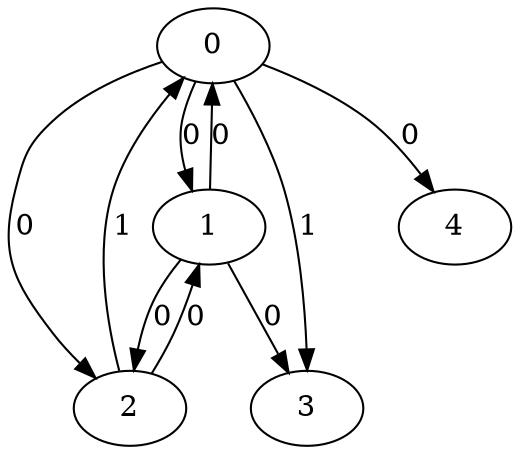 // Source:956 Canonical: -1 0 0 1 0 0 -1 0 0 -1 1 0 -1 -1 -1 -1 -1 -1 -1 -1 -1 -1 -1 -1 -1
digraph HRA_from_956_graph_000 {
  0 -> 1 [label="0"];
  0 -> 2 [label="0"];
  0 -> 3 [label="1"];
  1 -> 0 [label="0"];
  1 -> 2 [label="0"];
  1 -> 3 [label="0"];
  2 -> 0 [label="1"];
  2 -> 1 [label="0"];
  0 -> 4 [label="0"];
}

// Source:956 Canonical: -1 0 0 1 0 0 -1 0 0 -1 1 0 -1 -1 -1 -1 -1 -1 -1 -1 0 -1 -1 -1 -1
digraph HRA_from_956_graph_001 {
  0 -> 1 [label="0"];
  0 -> 2 [label="0"];
  0 -> 3 [label="1"];
  1 -> 0 [label="0"];
  1 -> 2 [label="0"];
  1 -> 3 [label="0"];
  2 -> 0 [label="1"];
  2 -> 1 [label="0"];
  0 -> 4 [label="0"];
  4 -> 0 [label="0"];
}

// Source:956 Canonical: -1 0 0 1 -1 0 -1 0 0 0 1 0 -1 -1 -1 -1 -1 -1 -1 -1 -1 -1 -1 -1 -1
digraph HRA_from_956_graph_002 {
  0 -> 1 [label="0"];
  0 -> 2 [label="0"];
  0 -> 3 [label="1"];
  1 -> 0 [label="0"];
  1 -> 2 [label="0"];
  1 -> 3 [label="0"];
  2 -> 0 [label="1"];
  2 -> 1 [label="0"];
  1 -> 4 [label="0"];
}

// Source:956 Canonical: -1 0 0 1 0 0 -1 0 0 0 1 0 -1 -1 -1 -1 -1 -1 -1 -1 -1 -1 -1 -1 -1
digraph HRA_from_956_graph_003 {
  0 -> 1 [label="0"];
  0 -> 2 [label="0"];
  0 -> 3 [label="1"];
  1 -> 0 [label="0"];
  1 -> 2 [label="0"];
  1 -> 3 [label="0"];
  2 -> 0 [label="1"];
  2 -> 1 [label="0"];
  0 -> 4 [label="0"];
  1 -> 4 [label="0"];
}

// Source:956 Canonical: -1 0 0 1 -1 0 -1 0 0 0 1 0 -1 -1 -1 -1 -1 -1 -1 -1 0 -1 -1 -1 -1
digraph HRA_from_956_graph_004 {
  0 -> 1 [label="0"];
  0 -> 2 [label="0"];
  0 -> 3 [label="1"];
  1 -> 0 [label="0"];
  1 -> 2 [label="0"];
  1 -> 3 [label="0"];
  2 -> 0 [label="1"];
  2 -> 1 [label="0"];
  4 -> 0 [label="0"];
  1 -> 4 [label="0"];
}

// Source:956 Canonical: -1 0 0 1 0 0 -1 0 0 0 1 0 -1 -1 -1 -1 -1 -1 -1 -1 0 -1 -1 -1 -1
digraph HRA_from_956_graph_005 {
  0 -> 1 [label="0"];
  0 -> 2 [label="0"];
  0 -> 3 [label="1"];
  1 -> 0 [label="0"];
  1 -> 2 [label="0"];
  1 -> 3 [label="0"];
  2 -> 0 [label="1"];
  2 -> 1 [label="0"];
  0 -> 4 [label="0"];
  4 -> 0 [label="0"];
  1 -> 4 [label="0"];
}

// Source:956 Canonical: -1 0 0 1 0 0 -1 0 0 -1 1 0 -1 -1 -1 -1 -1 -1 -1 -1 -1 0 -1 -1 -1
digraph HRA_from_956_graph_006 {
  0 -> 1 [label="0"];
  0 -> 2 [label="0"];
  0 -> 3 [label="1"];
  1 -> 0 [label="0"];
  1 -> 2 [label="0"];
  1 -> 3 [label="0"];
  2 -> 0 [label="1"];
  2 -> 1 [label="0"];
  0 -> 4 [label="0"];
  4 -> 1 [label="0"];
}

// Source:956 Canonical: -1 0 0 1 0 0 -1 0 0 -1 1 0 -1 -1 -1 -1 -1 -1 -1 -1 0 0 -1 -1 -1
digraph HRA_from_956_graph_007 {
  0 -> 1 [label="0"];
  0 -> 2 [label="0"];
  0 -> 3 [label="1"];
  1 -> 0 [label="0"];
  1 -> 2 [label="0"];
  1 -> 3 [label="0"];
  2 -> 0 [label="1"];
  2 -> 1 [label="0"];
  0 -> 4 [label="0"];
  4 -> 0 [label="0"];
  4 -> 1 [label="0"];
}

// Source:956 Canonical: -1 0 0 1 -1 0 -1 0 0 0 1 0 -1 -1 -1 -1 -1 -1 -1 -1 -1 0 -1 -1 -1
digraph HRA_from_956_graph_008 {
  0 -> 1 [label="0"];
  0 -> 2 [label="0"];
  0 -> 3 [label="1"];
  1 -> 0 [label="0"];
  1 -> 2 [label="0"];
  1 -> 3 [label="0"];
  2 -> 0 [label="1"];
  2 -> 1 [label="0"];
  1 -> 4 [label="0"];
  4 -> 1 [label="0"];
}

// Source:956 Canonical: -1 0 0 1 0 0 -1 0 0 0 1 0 -1 -1 -1 -1 -1 -1 -1 -1 -1 0 -1 -1 -1
digraph HRA_from_956_graph_009 {
  0 -> 1 [label="0"];
  0 -> 2 [label="0"];
  0 -> 3 [label="1"];
  1 -> 0 [label="0"];
  1 -> 2 [label="0"];
  1 -> 3 [label="0"];
  2 -> 0 [label="1"];
  2 -> 1 [label="0"];
  0 -> 4 [label="0"];
  1 -> 4 [label="0"];
  4 -> 1 [label="0"];
}

// Source:956 Canonical: -1 0 0 1 -1 0 -1 0 0 0 1 0 -1 -1 -1 -1 -1 -1 -1 -1 0 0 -1 -1 -1
digraph HRA_from_956_graph_010 {
  0 -> 1 [label="0"];
  0 -> 2 [label="0"];
  0 -> 3 [label="1"];
  1 -> 0 [label="0"];
  1 -> 2 [label="0"];
  1 -> 3 [label="0"];
  2 -> 0 [label="1"];
  2 -> 1 [label="0"];
  4 -> 0 [label="0"];
  1 -> 4 [label="0"];
  4 -> 1 [label="0"];
}

// Source:956 Canonical: -1 0 0 1 0 0 -1 0 0 0 1 0 -1 -1 -1 -1 -1 -1 -1 -1 0 0 -1 -1 -1
digraph HRA_from_956_graph_011 {
  0 -> 1 [label="0"];
  0 -> 2 [label="0"];
  0 -> 3 [label="1"];
  1 -> 0 [label="0"];
  1 -> 2 [label="0"];
  1 -> 3 [label="0"];
  2 -> 0 [label="1"];
  2 -> 1 [label="0"];
  0 -> 4 [label="0"];
  4 -> 0 [label="0"];
  1 -> 4 [label="0"];
  4 -> 1 [label="0"];
}

// Source:956 Canonical: -1 0 0 1 -1 0 -1 0 0 -1 1 0 -1 -1 0 -1 -1 -1 -1 -1 -1 -1 -1 -1 -1
digraph HRA_from_956_graph_012 {
  0 -> 1 [label="0"];
  0 -> 2 [label="0"];
  0 -> 3 [label="1"];
  1 -> 0 [label="0"];
  1 -> 2 [label="0"];
  1 -> 3 [label="0"];
  2 -> 0 [label="1"];
  2 -> 1 [label="0"];
  2 -> 4 [label="0"];
}

// Source:956 Canonical: -1 0 0 1 0 0 -1 0 0 -1 1 0 -1 -1 0 -1 -1 -1 -1 -1 -1 -1 -1 -1 -1
digraph HRA_from_956_graph_013 {
  0 -> 1 [label="0"];
  0 -> 2 [label="0"];
  0 -> 3 [label="1"];
  1 -> 0 [label="0"];
  1 -> 2 [label="0"];
  1 -> 3 [label="0"];
  2 -> 0 [label="1"];
  2 -> 1 [label="0"];
  0 -> 4 [label="0"];
  2 -> 4 [label="0"];
}

// Source:956 Canonical: -1 0 0 1 -1 0 -1 0 0 -1 1 0 -1 -1 0 -1 -1 -1 -1 -1 0 -1 -1 -1 -1
digraph HRA_from_956_graph_014 {
  0 -> 1 [label="0"];
  0 -> 2 [label="0"];
  0 -> 3 [label="1"];
  1 -> 0 [label="0"];
  1 -> 2 [label="0"];
  1 -> 3 [label="0"];
  2 -> 0 [label="1"];
  2 -> 1 [label="0"];
  4 -> 0 [label="0"];
  2 -> 4 [label="0"];
}

// Source:956 Canonical: -1 0 0 1 0 0 -1 0 0 -1 1 0 -1 -1 0 -1 -1 -1 -1 -1 0 -1 -1 -1 -1
digraph HRA_from_956_graph_015 {
  0 -> 1 [label="0"];
  0 -> 2 [label="0"];
  0 -> 3 [label="1"];
  1 -> 0 [label="0"];
  1 -> 2 [label="0"];
  1 -> 3 [label="0"];
  2 -> 0 [label="1"];
  2 -> 1 [label="0"];
  0 -> 4 [label="0"];
  4 -> 0 [label="0"];
  2 -> 4 [label="0"];
}

// Source:956 Canonical: -1 0 0 1 -1 0 -1 0 0 0 1 0 -1 -1 0 -1 -1 -1 -1 -1 -1 -1 -1 -1 -1
digraph HRA_from_956_graph_016 {
  0 -> 1 [label="0"];
  0 -> 2 [label="0"];
  0 -> 3 [label="1"];
  1 -> 0 [label="0"];
  1 -> 2 [label="0"];
  1 -> 3 [label="0"];
  2 -> 0 [label="1"];
  2 -> 1 [label="0"];
  1 -> 4 [label="0"];
  2 -> 4 [label="0"];
}

// Source:956 Canonical: -1 0 0 1 0 0 -1 0 0 0 1 0 -1 -1 0 -1 -1 -1 -1 -1 -1 -1 -1 -1 -1
digraph HRA_from_956_graph_017 {
  0 -> 1 [label="0"];
  0 -> 2 [label="0"];
  0 -> 3 [label="1"];
  1 -> 0 [label="0"];
  1 -> 2 [label="0"];
  1 -> 3 [label="0"];
  2 -> 0 [label="1"];
  2 -> 1 [label="0"];
  0 -> 4 [label="0"];
  1 -> 4 [label="0"];
  2 -> 4 [label="0"];
}

// Source:956 Canonical: -1 0 0 1 -1 0 -1 0 0 0 1 0 -1 -1 0 -1 -1 -1 -1 -1 0 -1 -1 -1 -1
digraph HRA_from_956_graph_018 {
  0 -> 1 [label="0"];
  0 -> 2 [label="0"];
  0 -> 3 [label="1"];
  1 -> 0 [label="0"];
  1 -> 2 [label="0"];
  1 -> 3 [label="0"];
  2 -> 0 [label="1"];
  2 -> 1 [label="0"];
  4 -> 0 [label="0"];
  1 -> 4 [label="0"];
  2 -> 4 [label="0"];
}

// Source:956 Canonical: -1 0 0 1 0 0 -1 0 0 0 1 0 -1 -1 0 -1 -1 -1 -1 -1 0 -1 -1 -1 -1
digraph HRA_from_956_graph_019 {
  0 -> 1 [label="0"];
  0 -> 2 [label="0"];
  0 -> 3 [label="1"];
  1 -> 0 [label="0"];
  1 -> 2 [label="0"];
  1 -> 3 [label="0"];
  2 -> 0 [label="1"];
  2 -> 1 [label="0"];
  0 -> 4 [label="0"];
  4 -> 0 [label="0"];
  1 -> 4 [label="0"];
  2 -> 4 [label="0"];
}

// Source:956 Canonical: -1 0 0 1 -1 0 -1 0 0 -1 1 0 -1 -1 0 -1 -1 -1 -1 -1 -1 0 -1 -1 -1
digraph HRA_from_956_graph_020 {
  0 -> 1 [label="0"];
  0 -> 2 [label="0"];
  0 -> 3 [label="1"];
  1 -> 0 [label="0"];
  1 -> 2 [label="0"];
  1 -> 3 [label="0"];
  2 -> 0 [label="1"];
  2 -> 1 [label="0"];
  4 -> 1 [label="0"];
  2 -> 4 [label="0"];
}

// Source:956 Canonical: -1 0 0 1 0 0 -1 0 0 -1 1 0 -1 -1 0 -1 -1 -1 -1 -1 -1 0 -1 -1 -1
digraph HRA_from_956_graph_021 {
  0 -> 1 [label="0"];
  0 -> 2 [label="0"];
  0 -> 3 [label="1"];
  1 -> 0 [label="0"];
  1 -> 2 [label="0"];
  1 -> 3 [label="0"];
  2 -> 0 [label="1"];
  2 -> 1 [label="0"];
  0 -> 4 [label="0"];
  4 -> 1 [label="0"];
  2 -> 4 [label="0"];
}

// Source:956 Canonical: -1 0 0 1 -1 0 -1 0 0 -1 1 0 -1 -1 0 -1 -1 -1 -1 -1 0 0 -1 -1 -1
digraph HRA_from_956_graph_022 {
  0 -> 1 [label="0"];
  0 -> 2 [label="0"];
  0 -> 3 [label="1"];
  1 -> 0 [label="0"];
  1 -> 2 [label="0"];
  1 -> 3 [label="0"];
  2 -> 0 [label="1"];
  2 -> 1 [label="0"];
  4 -> 0 [label="0"];
  4 -> 1 [label="0"];
  2 -> 4 [label="0"];
}

// Source:956 Canonical: -1 0 0 1 0 0 -1 0 0 -1 1 0 -1 -1 0 -1 -1 -1 -1 -1 0 0 -1 -1 -1
digraph HRA_from_956_graph_023 {
  0 -> 1 [label="0"];
  0 -> 2 [label="0"];
  0 -> 3 [label="1"];
  1 -> 0 [label="0"];
  1 -> 2 [label="0"];
  1 -> 3 [label="0"];
  2 -> 0 [label="1"];
  2 -> 1 [label="0"];
  0 -> 4 [label="0"];
  4 -> 0 [label="0"];
  4 -> 1 [label="0"];
  2 -> 4 [label="0"];
}

// Source:956 Canonical: -1 0 0 1 -1 0 -1 0 0 0 1 0 -1 -1 0 -1 -1 -1 -1 -1 -1 0 -1 -1 -1
digraph HRA_from_956_graph_024 {
  0 -> 1 [label="0"];
  0 -> 2 [label="0"];
  0 -> 3 [label="1"];
  1 -> 0 [label="0"];
  1 -> 2 [label="0"];
  1 -> 3 [label="0"];
  2 -> 0 [label="1"];
  2 -> 1 [label="0"];
  1 -> 4 [label="0"];
  4 -> 1 [label="0"];
  2 -> 4 [label="0"];
}

// Source:956 Canonical: -1 0 0 1 0 0 -1 0 0 0 1 0 -1 -1 0 -1 -1 -1 -1 -1 -1 0 -1 -1 -1
digraph HRA_from_956_graph_025 {
  0 -> 1 [label="0"];
  0 -> 2 [label="0"];
  0 -> 3 [label="1"];
  1 -> 0 [label="0"];
  1 -> 2 [label="0"];
  1 -> 3 [label="0"];
  2 -> 0 [label="1"];
  2 -> 1 [label="0"];
  0 -> 4 [label="0"];
  1 -> 4 [label="0"];
  4 -> 1 [label="0"];
  2 -> 4 [label="0"];
}

// Source:956 Canonical: -1 0 0 1 -1 0 -1 0 0 0 1 0 -1 -1 0 -1 -1 -1 -1 -1 0 0 -1 -1 -1
digraph HRA_from_956_graph_026 {
  0 -> 1 [label="0"];
  0 -> 2 [label="0"];
  0 -> 3 [label="1"];
  1 -> 0 [label="0"];
  1 -> 2 [label="0"];
  1 -> 3 [label="0"];
  2 -> 0 [label="1"];
  2 -> 1 [label="0"];
  4 -> 0 [label="0"];
  1 -> 4 [label="0"];
  4 -> 1 [label="0"];
  2 -> 4 [label="0"];
}

// Source:956 Canonical: -1 0 0 1 0 0 -1 0 0 0 1 0 -1 -1 0 -1 -1 -1 -1 -1 0 0 -1 -1 -1
digraph HRA_from_956_graph_027 {
  0 -> 1 [label="0"];
  0 -> 2 [label="0"];
  0 -> 3 [label="1"];
  1 -> 0 [label="0"];
  1 -> 2 [label="0"];
  1 -> 3 [label="0"];
  2 -> 0 [label="1"];
  2 -> 1 [label="0"];
  0 -> 4 [label="0"];
  4 -> 0 [label="0"];
  1 -> 4 [label="0"];
  4 -> 1 [label="0"];
  2 -> 4 [label="0"];
}

// Source:956 Canonical: -1 0 0 1 0 0 -1 0 0 -1 1 0 -1 -1 -1 -1 -1 -1 -1 -1 -1 -1 0 -1 -1
digraph HRA_from_956_graph_028 {
  0 -> 1 [label="0"];
  0 -> 2 [label="0"];
  0 -> 3 [label="1"];
  1 -> 0 [label="0"];
  1 -> 2 [label="0"];
  1 -> 3 [label="0"];
  2 -> 0 [label="1"];
  2 -> 1 [label="0"];
  0 -> 4 [label="0"];
  4 -> 2 [label="0"];
}

// Source:956 Canonical: -1 0 0 1 0 0 -1 0 0 -1 1 0 -1 -1 -1 -1 -1 -1 -1 -1 0 -1 0 -1 -1
digraph HRA_from_956_graph_029 {
  0 -> 1 [label="0"];
  0 -> 2 [label="0"];
  0 -> 3 [label="1"];
  1 -> 0 [label="0"];
  1 -> 2 [label="0"];
  1 -> 3 [label="0"];
  2 -> 0 [label="1"];
  2 -> 1 [label="0"];
  0 -> 4 [label="0"];
  4 -> 0 [label="0"];
  4 -> 2 [label="0"];
}

// Source:956 Canonical: -1 0 0 1 -1 0 -1 0 0 0 1 0 -1 -1 -1 -1 -1 -1 -1 -1 -1 -1 0 -1 -1
digraph HRA_from_956_graph_030 {
  0 -> 1 [label="0"];
  0 -> 2 [label="0"];
  0 -> 3 [label="1"];
  1 -> 0 [label="0"];
  1 -> 2 [label="0"];
  1 -> 3 [label="0"];
  2 -> 0 [label="1"];
  2 -> 1 [label="0"];
  1 -> 4 [label="0"];
  4 -> 2 [label="0"];
}

// Source:956 Canonical: -1 0 0 1 0 0 -1 0 0 0 1 0 -1 -1 -1 -1 -1 -1 -1 -1 -1 -1 0 -1 -1
digraph HRA_from_956_graph_031 {
  0 -> 1 [label="0"];
  0 -> 2 [label="0"];
  0 -> 3 [label="1"];
  1 -> 0 [label="0"];
  1 -> 2 [label="0"];
  1 -> 3 [label="0"];
  2 -> 0 [label="1"];
  2 -> 1 [label="0"];
  0 -> 4 [label="0"];
  1 -> 4 [label="0"];
  4 -> 2 [label="0"];
}

// Source:956 Canonical: -1 0 0 1 -1 0 -1 0 0 0 1 0 -1 -1 -1 -1 -1 -1 -1 -1 0 -1 0 -1 -1
digraph HRA_from_956_graph_032 {
  0 -> 1 [label="0"];
  0 -> 2 [label="0"];
  0 -> 3 [label="1"];
  1 -> 0 [label="0"];
  1 -> 2 [label="0"];
  1 -> 3 [label="0"];
  2 -> 0 [label="1"];
  2 -> 1 [label="0"];
  4 -> 0 [label="0"];
  1 -> 4 [label="0"];
  4 -> 2 [label="0"];
}

// Source:956 Canonical: -1 0 0 1 0 0 -1 0 0 0 1 0 -1 -1 -1 -1 -1 -1 -1 -1 0 -1 0 -1 -1
digraph HRA_from_956_graph_033 {
  0 -> 1 [label="0"];
  0 -> 2 [label="0"];
  0 -> 3 [label="1"];
  1 -> 0 [label="0"];
  1 -> 2 [label="0"];
  1 -> 3 [label="0"];
  2 -> 0 [label="1"];
  2 -> 1 [label="0"];
  0 -> 4 [label="0"];
  4 -> 0 [label="0"];
  1 -> 4 [label="0"];
  4 -> 2 [label="0"];
}

// Source:956 Canonical: -1 0 0 1 0 0 -1 0 0 -1 1 0 -1 -1 -1 -1 -1 -1 -1 -1 -1 0 0 -1 -1
digraph HRA_from_956_graph_034 {
  0 -> 1 [label="0"];
  0 -> 2 [label="0"];
  0 -> 3 [label="1"];
  1 -> 0 [label="0"];
  1 -> 2 [label="0"];
  1 -> 3 [label="0"];
  2 -> 0 [label="1"];
  2 -> 1 [label="0"];
  0 -> 4 [label="0"];
  4 -> 1 [label="0"];
  4 -> 2 [label="0"];
}

// Source:956 Canonical: -1 0 0 1 0 0 -1 0 0 -1 1 0 -1 -1 -1 -1 -1 -1 -1 -1 0 0 0 -1 -1
digraph HRA_from_956_graph_035 {
  0 -> 1 [label="0"];
  0 -> 2 [label="0"];
  0 -> 3 [label="1"];
  1 -> 0 [label="0"];
  1 -> 2 [label="0"];
  1 -> 3 [label="0"];
  2 -> 0 [label="1"];
  2 -> 1 [label="0"];
  0 -> 4 [label="0"];
  4 -> 0 [label="0"];
  4 -> 1 [label="0"];
  4 -> 2 [label="0"];
}

// Source:956 Canonical: -1 0 0 1 -1 0 -1 0 0 0 1 0 -1 -1 -1 -1 -1 -1 -1 -1 -1 0 0 -1 -1
digraph HRA_from_956_graph_036 {
  0 -> 1 [label="0"];
  0 -> 2 [label="0"];
  0 -> 3 [label="1"];
  1 -> 0 [label="0"];
  1 -> 2 [label="0"];
  1 -> 3 [label="0"];
  2 -> 0 [label="1"];
  2 -> 1 [label="0"];
  1 -> 4 [label="0"];
  4 -> 1 [label="0"];
  4 -> 2 [label="0"];
}

// Source:956 Canonical: -1 0 0 1 0 0 -1 0 0 0 1 0 -1 -1 -1 -1 -1 -1 -1 -1 -1 0 0 -1 -1
digraph HRA_from_956_graph_037 {
  0 -> 1 [label="0"];
  0 -> 2 [label="0"];
  0 -> 3 [label="1"];
  1 -> 0 [label="0"];
  1 -> 2 [label="0"];
  1 -> 3 [label="0"];
  2 -> 0 [label="1"];
  2 -> 1 [label="0"];
  0 -> 4 [label="0"];
  1 -> 4 [label="0"];
  4 -> 1 [label="0"];
  4 -> 2 [label="0"];
}

// Source:956 Canonical: -1 0 0 1 -1 0 -1 0 0 0 1 0 -1 -1 -1 -1 -1 -1 -1 -1 0 0 0 -1 -1
digraph HRA_from_956_graph_038 {
  0 -> 1 [label="0"];
  0 -> 2 [label="0"];
  0 -> 3 [label="1"];
  1 -> 0 [label="0"];
  1 -> 2 [label="0"];
  1 -> 3 [label="0"];
  2 -> 0 [label="1"];
  2 -> 1 [label="0"];
  4 -> 0 [label="0"];
  1 -> 4 [label="0"];
  4 -> 1 [label="0"];
  4 -> 2 [label="0"];
}

// Source:956 Canonical: -1 0 0 1 0 0 -1 0 0 0 1 0 -1 -1 -1 -1 -1 -1 -1 -1 0 0 0 -1 -1
digraph HRA_from_956_graph_039 {
  0 -> 1 [label="0"];
  0 -> 2 [label="0"];
  0 -> 3 [label="1"];
  1 -> 0 [label="0"];
  1 -> 2 [label="0"];
  1 -> 3 [label="0"];
  2 -> 0 [label="1"];
  2 -> 1 [label="0"];
  0 -> 4 [label="0"];
  4 -> 0 [label="0"];
  1 -> 4 [label="0"];
  4 -> 1 [label="0"];
  4 -> 2 [label="0"];
}

// Source:956 Canonical: -1 0 0 1 -1 0 -1 0 0 -1 1 0 -1 -1 0 -1 -1 -1 -1 -1 -1 -1 0 -1 -1
digraph HRA_from_956_graph_040 {
  0 -> 1 [label="0"];
  0 -> 2 [label="0"];
  0 -> 3 [label="1"];
  1 -> 0 [label="0"];
  1 -> 2 [label="0"];
  1 -> 3 [label="0"];
  2 -> 0 [label="1"];
  2 -> 1 [label="0"];
  2 -> 4 [label="0"];
  4 -> 2 [label="0"];
}

// Source:956 Canonical: -1 0 0 1 0 0 -1 0 0 -1 1 0 -1 -1 0 -1 -1 -1 -1 -1 -1 -1 0 -1 -1
digraph HRA_from_956_graph_041 {
  0 -> 1 [label="0"];
  0 -> 2 [label="0"];
  0 -> 3 [label="1"];
  1 -> 0 [label="0"];
  1 -> 2 [label="0"];
  1 -> 3 [label="0"];
  2 -> 0 [label="1"];
  2 -> 1 [label="0"];
  0 -> 4 [label="0"];
  2 -> 4 [label="0"];
  4 -> 2 [label="0"];
}

// Source:956 Canonical: -1 0 0 1 -1 0 -1 0 0 -1 1 0 -1 -1 0 -1 -1 -1 -1 -1 0 -1 0 -1 -1
digraph HRA_from_956_graph_042 {
  0 -> 1 [label="0"];
  0 -> 2 [label="0"];
  0 -> 3 [label="1"];
  1 -> 0 [label="0"];
  1 -> 2 [label="0"];
  1 -> 3 [label="0"];
  2 -> 0 [label="1"];
  2 -> 1 [label="0"];
  4 -> 0 [label="0"];
  2 -> 4 [label="0"];
  4 -> 2 [label="0"];
}

// Source:956 Canonical: -1 0 0 1 0 0 -1 0 0 -1 1 0 -1 -1 0 -1 -1 -1 -1 -1 0 -1 0 -1 -1
digraph HRA_from_956_graph_043 {
  0 -> 1 [label="0"];
  0 -> 2 [label="0"];
  0 -> 3 [label="1"];
  1 -> 0 [label="0"];
  1 -> 2 [label="0"];
  1 -> 3 [label="0"];
  2 -> 0 [label="1"];
  2 -> 1 [label="0"];
  0 -> 4 [label="0"];
  4 -> 0 [label="0"];
  2 -> 4 [label="0"];
  4 -> 2 [label="0"];
}

// Source:956 Canonical: -1 0 0 1 -1 0 -1 0 0 0 1 0 -1 -1 0 -1 -1 -1 -1 -1 -1 -1 0 -1 -1
digraph HRA_from_956_graph_044 {
  0 -> 1 [label="0"];
  0 -> 2 [label="0"];
  0 -> 3 [label="1"];
  1 -> 0 [label="0"];
  1 -> 2 [label="0"];
  1 -> 3 [label="0"];
  2 -> 0 [label="1"];
  2 -> 1 [label="0"];
  1 -> 4 [label="0"];
  2 -> 4 [label="0"];
  4 -> 2 [label="0"];
}

// Source:956 Canonical: -1 0 0 1 0 0 -1 0 0 0 1 0 -1 -1 0 -1 -1 -1 -1 -1 -1 -1 0 -1 -1
digraph HRA_from_956_graph_045 {
  0 -> 1 [label="0"];
  0 -> 2 [label="0"];
  0 -> 3 [label="1"];
  1 -> 0 [label="0"];
  1 -> 2 [label="0"];
  1 -> 3 [label="0"];
  2 -> 0 [label="1"];
  2 -> 1 [label="0"];
  0 -> 4 [label="0"];
  1 -> 4 [label="0"];
  2 -> 4 [label="0"];
  4 -> 2 [label="0"];
}

// Source:956 Canonical: -1 0 0 1 -1 0 -1 0 0 0 1 0 -1 -1 0 -1 -1 -1 -1 -1 0 -1 0 -1 -1
digraph HRA_from_956_graph_046 {
  0 -> 1 [label="0"];
  0 -> 2 [label="0"];
  0 -> 3 [label="1"];
  1 -> 0 [label="0"];
  1 -> 2 [label="0"];
  1 -> 3 [label="0"];
  2 -> 0 [label="1"];
  2 -> 1 [label="0"];
  4 -> 0 [label="0"];
  1 -> 4 [label="0"];
  2 -> 4 [label="0"];
  4 -> 2 [label="0"];
}

// Source:956 Canonical: -1 0 0 1 0 0 -1 0 0 0 1 0 -1 -1 0 -1 -1 -1 -1 -1 0 -1 0 -1 -1
digraph HRA_from_956_graph_047 {
  0 -> 1 [label="0"];
  0 -> 2 [label="0"];
  0 -> 3 [label="1"];
  1 -> 0 [label="0"];
  1 -> 2 [label="0"];
  1 -> 3 [label="0"];
  2 -> 0 [label="1"];
  2 -> 1 [label="0"];
  0 -> 4 [label="0"];
  4 -> 0 [label="0"];
  1 -> 4 [label="0"];
  2 -> 4 [label="0"];
  4 -> 2 [label="0"];
}

// Source:956 Canonical: -1 0 0 1 -1 0 -1 0 0 -1 1 0 -1 -1 0 -1 -1 -1 -1 -1 -1 0 0 -1 -1
digraph HRA_from_956_graph_048 {
  0 -> 1 [label="0"];
  0 -> 2 [label="0"];
  0 -> 3 [label="1"];
  1 -> 0 [label="0"];
  1 -> 2 [label="0"];
  1 -> 3 [label="0"];
  2 -> 0 [label="1"];
  2 -> 1 [label="0"];
  4 -> 1 [label="0"];
  2 -> 4 [label="0"];
  4 -> 2 [label="0"];
}

// Source:956 Canonical: -1 0 0 1 0 0 -1 0 0 -1 1 0 -1 -1 0 -1 -1 -1 -1 -1 -1 0 0 -1 -1
digraph HRA_from_956_graph_049 {
  0 -> 1 [label="0"];
  0 -> 2 [label="0"];
  0 -> 3 [label="1"];
  1 -> 0 [label="0"];
  1 -> 2 [label="0"];
  1 -> 3 [label="0"];
  2 -> 0 [label="1"];
  2 -> 1 [label="0"];
  0 -> 4 [label="0"];
  4 -> 1 [label="0"];
  2 -> 4 [label="0"];
  4 -> 2 [label="0"];
}

// Source:956 Canonical: -1 0 0 1 -1 0 -1 0 0 -1 1 0 -1 -1 0 -1 -1 -1 -1 -1 0 0 0 -1 -1
digraph HRA_from_956_graph_050 {
  0 -> 1 [label="0"];
  0 -> 2 [label="0"];
  0 -> 3 [label="1"];
  1 -> 0 [label="0"];
  1 -> 2 [label="0"];
  1 -> 3 [label="0"];
  2 -> 0 [label="1"];
  2 -> 1 [label="0"];
  4 -> 0 [label="0"];
  4 -> 1 [label="0"];
  2 -> 4 [label="0"];
  4 -> 2 [label="0"];
}

// Source:956 Canonical: -1 0 0 1 0 0 -1 0 0 -1 1 0 -1 -1 0 -1 -1 -1 -1 -1 0 0 0 -1 -1
digraph HRA_from_956_graph_051 {
  0 -> 1 [label="0"];
  0 -> 2 [label="0"];
  0 -> 3 [label="1"];
  1 -> 0 [label="0"];
  1 -> 2 [label="0"];
  1 -> 3 [label="0"];
  2 -> 0 [label="1"];
  2 -> 1 [label="0"];
  0 -> 4 [label="0"];
  4 -> 0 [label="0"];
  4 -> 1 [label="0"];
  2 -> 4 [label="0"];
  4 -> 2 [label="0"];
}

// Source:956 Canonical: -1 0 0 1 -1 0 -1 0 0 0 1 0 -1 -1 0 -1 -1 -1 -1 -1 -1 0 0 -1 -1
digraph HRA_from_956_graph_052 {
  0 -> 1 [label="0"];
  0 -> 2 [label="0"];
  0 -> 3 [label="1"];
  1 -> 0 [label="0"];
  1 -> 2 [label="0"];
  1 -> 3 [label="0"];
  2 -> 0 [label="1"];
  2 -> 1 [label="0"];
  1 -> 4 [label="0"];
  4 -> 1 [label="0"];
  2 -> 4 [label="0"];
  4 -> 2 [label="0"];
}

// Source:956 Canonical: -1 0 0 1 0 0 -1 0 0 0 1 0 -1 -1 0 -1 -1 -1 -1 -1 -1 0 0 -1 -1
digraph HRA_from_956_graph_053 {
  0 -> 1 [label="0"];
  0 -> 2 [label="0"];
  0 -> 3 [label="1"];
  1 -> 0 [label="0"];
  1 -> 2 [label="0"];
  1 -> 3 [label="0"];
  2 -> 0 [label="1"];
  2 -> 1 [label="0"];
  0 -> 4 [label="0"];
  1 -> 4 [label="0"];
  4 -> 1 [label="0"];
  2 -> 4 [label="0"];
  4 -> 2 [label="0"];
}

// Source:956 Canonical: -1 0 0 1 -1 0 -1 0 0 0 1 0 -1 -1 0 -1 -1 -1 -1 -1 0 0 0 -1 -1
digraph HRA_from_956_graph_054 {
  0 -> 1 [label="0"];
  0 -> 2 [label="0"];
  0 -> 3 [label="1"];
  1 -> 0 [label="0"];
  1 -> 2 [label="0"];
  1 -> 3 [label="0"];
  2 -> 0 [label="1"];
  2 -> 1 [label="0"];
  4 -> 0 [label="0"];
  1 -> 4 [label="0"];
  4 -> 1 [label="0"];
  2 -> 4 [label="0"];
  4 -> 2 [label="0"];
}

// Source:956 Canonical: -1 0 0 1 0 0 -1 0 0 0 1 0 -1 -1 0 -1 -1 -1 -1 -1 0 0 0 -1 -1
digraph HRA_from_956_graph_055 {
  0 -> 1 [label="0"];
  0 -> 2 [label="0"];
  0 -> 3 [label="1"];
  1 -> 0 [label="0"];
  1 -> 2 [label="0"];
  1 -> 3 [label="0"];
  2 -> 0 [label="1"];
  2 -> 1 [label="0"];
  0 -> 4 [label="0"];
  4 -> 0 [label="0"];
  1 -> 4 [label="0"];
  4 -> 1 [label="0"];
  2 -> 4 [label="0"];
  4 -> 2 [label="0"];
}

// Source:956 Canonical: -1 0 0 1 -1 0 -1 0 0 -1 1 0 -1 -1 -1 -1 -1 -1 -1 0 -1 -1 -1 -1 -1
digraph HRA_from_956_graph_056 {
  0 -> 1 [label="0"];
  0 -> 2 [label="0"];
  0 -> 3 [label="1"];
  1 -> 0 [label="0"];
  1 -> 2 [label="0"];
  1 -> 3 [label="0"];
  2 -> 0 [label="1"];
  2 -> 1 [label="0"];
  3 -> 4 [label="0"];
}

// Source:956 Canonical: -1 0 0 1 0 0 -1 0 0 -1 1 0 -1 -1 -1 -1 -1 -1 -1 0 -1 -1 -1 -1 -1
digraph HRA_from_956_graph_057 {
  0 -> 1 [label="0"];
  0 -> 2 [label="0"];
  0 -> 3 [label="1"];
  1 -> 0 [label="0"];
  1 -> 2 [label="0"];
  1 -> 3 [label="0"];
  2 -> 0 [label="1"];
  2 -> 1 [label="0"];
  0 -> 4 [label="0"];
  3 -> 4 [label="0"];
}

// Source:956 Canonical: -1 0 0 1 -1 0 -1 0 0 -1 1 0 -1 -1 -1 -1 -1 -1 -1 0 0 -1 -1 -1 -1
digraph HRA_from_956_graph_058 {
  0 -> 1 [label="0"];
  0 -> 2 [label="0"];
  0 -> 3 [label="1"];
  1 -> 0 [label="0"];
  1 -> 2 [label="0"];
  1 -> 3 [label="0"];
  2 -> 0 [label="1"];
  2 -> 1 [label="0"];
  4 -> 0 [label="0"];
  3 -> 4 [label="0"];
}

// Source:956 Canonical: -1 0 0 1 0 0 -1 0 0 -1 1 0 -1 -1 -1 -1 -1 -1 -1 0 0 -1 -1 -1 -1
digraph HRA_from_956_graph_059 {
  0 -> 1 [label="0"];
  0 -> 2 [label="0"];
  0 -> 3 [label="1"];
  1 -> 0 [label="0"];
  1 -> 2 [label="0"];
  1 -> 3 [label="0"];
  2 -> 0 [label="1"];
  2 -> 1 [label="0"];
  0 -> 4 [label="0"];
  4 -> 0 [label="0"];
  3 -> 4 [label="0"];
}

// Source:956 Canonical: -1 0 0 1 -1 0 -1 0 0 0 1 0 -1 -1 -1 -1 -1 -1 -1 0 -1 -1 -1 -1 -1
digraph HRA_from_956_graph_060 {
  0 -> 1 [label="0"];
  0 -> 2 [label="0"];
  0 -> 3 [label="1"];
  1 -> 0 [label="0"];
  1 -> 2 [label="0"];
  1 -> 3 [label="0"];
  2 -> 0 [label="1"];
  2 -> 1 [label="0"];
  1 -> 4 [label="0"];
  3 -> 4 [label="0"];
}

// Source:956 Canonical: -1 0 0 1 0 0 -1 0 0 0 1 0 -1 -1 -1 -1 -1 -1 -1 0 -1 -1 -1 -1 -1
digraph HRA_from_956_graph_061 {
  0 -> 1 [label="0"];
  0 -> 2 [label="0"];
  0 -> 3 [label="1"];
  1 -> 0 [label="0"];
  1 -> 2 [label="0"];
  1 -> 3 [label="0"];
  2 -> 0 [label="1"];
  2 -> 1 [label="0"];
  0 -> 4 [label="0"];
  1 -> 4 [label="0"];
  3 -> 4 [label="0"];
}

// Source:956 Canonical: -1 0 0 1 -1 0 -1 0 0 0 1 0 -1 -1 -1 -1 -1 -1 -1 0 0 -1 -1 -1 -1
digraph HRA_from_956_graph_062 {
  0 -> 1 [label="0"];
  0 -> 2 [label="0"];
  0 -> 3 [label="1"];
  1 -> 0 [label="0"];
  1 -> 2 [label="0"];
  1 -> 3 [label="0"];
  2 -> 0 [label="1"];
  2 -> 1 [label="0"];
  4 -> 0 [label="0"];
  1 -> 4 [label="0"];
  3 -> 4 [label="0"];
}

// Source:956 Canonical: -1 0 0 1 0 0 -1 0 0 0 1 0 -1 -1 -1 -1 -1 -1 -1 0 0 -1 -1 -1 -1
digraph HRA_from_956_graph_063 {
  0 -> 1 [label="0"];
  0 -> 2 [label="0"];
  0 -> 3 [label="1"];
  1 -> 0 [label="0"];
  1 -> 2 [label="0"];
  1 -> 3 [label="0"];
  2 -> 0 [label="1"];
  2 -> 1 [label="0"];
  0 -> 4 [label="0"];
  4 -> 0 [label="0"];
  1 -> 4 [label="0"];
  3 -> 4 [label="0"];
}

// Source:956 Canonical: -1 0 0 1 -1 0 -1 0 0 -1 1 0 -1 -1 -1 -1 -1 -1 -1 0 -1 0 -1 -1 -1
digraph HRA_from_956_graph_064 {
  0 -> 1 [label="0"];
  0 -> 2 [label="0"];
  0 -> 3 [label="1"];
  1 -> 0 [label="0"];
  1 -> 2 [label="0"];
  1 -> 3 [label="0"];
  2 -> 0 [label="1"];
  2 -> 1 [label="0"];
  4 -> 1 [label="0"];
  3 -> 4 [label="0"];
}

// Source:956 Canonical: -1 0 0 1 0 0 -1 0 0 -1 1 0 -1 -1 -1 -1 -1 -1 -1 0 -1 0 -1 -1 -1
digraph HRA_from_956_graph_065 {
  0 -> 1 [label="0"];
  0 -> 2 [label="0"];
  0 -> 3 [label="1"];
  1 -> 0 [label="0"];
  1 -> 2 [label="0"];
  1 -> 3 [label="0"];
  2 -> 0 [label="1"];
  2 -> 1 [label="0"];
  0 -> 4 [label="0"];
  4 -> 1 [label="0"];
  3 -> 4 [label="0"];
}

// Source:956 Canonical: -1 0 0 1 -1 0 -1 0 0 -1 1 0 -1 -1 -1 -1 -1 -1 -1 0 0 0 -1 -1 -1
digraph HRA_from_956_graph_066 {
  0 -> 1 [label="0"];
  0 -> 2 [label="0"];
  0 -> 3 [label="1"];
  1 -> 0 [label="0"];
  1 -> 2 [label="0"];
  1 -> 3 [label="0"];
  2 -> 0 [label="1"];
  2 -> 1 [label="0"];
  4 -> 0 [label="0"];
  4 -> 1 [label="0"];
  3 -> 4 [label="0"];
}

// Source:956 Canonical: -1 0 0 1 0 0 -1 0 0 -1 1 0 -1 -1 -1 -1 -1 -1 -1 0 0 0 -1 -1 -1
digraph HRA_from_956_graph_067 {
  0 -> 1 [label="0"];
  0 -> 2 [label="0"];
  0 -> 3 [label="1"];
  1 -> 0 [label="0"];
  1 -> 2 [label="0"];
  1 -> 3 [label="0"];
  2 -> 0 [label="1"];
  2 -> 1 [label="0"];
  0 -> 4 [label="0"];
  4 -> 0 [label="0"];
  4 -> 1 [label="0"];
  3 -> 4 [label="0"];
}

// Source:956 Canonical: -1 0 0 1 -1 0 -1 0 0 0 1 0 -1 -1 -1 -1 -1 -1 -1 0 -1 0 -1 -1 -1
digraph HRA_from_956_graph_068 {
  0 -> 1 [label="0"];
  0 -> 2 [label="0"];
  0 -> 3 [label="1"];
  1 -> 0 [label="0"];
  1 -> 2 [label="0"];
  1 -> 3 [label="0"];
  2 -> 0 [label="1"];
  2 -> 1 [label="0"];
  1 -> 4 [label="0"];
  4 -> 1 [label="0"];
  3 -> 4 [label="0"];
}

// Source:956 Canonical: -1 0 0 1 0 0 -1 0 0 0 1 0 -1 -1 -1 -1 -1 -1 -1 0 -1 0 -1 -1 -1
digraph HRA_from_956_graph_069 {
  0 -> 1 [label="0"];
  0 -> 2 [label="0"];
  0 -> 3 [label="1"];
  1 -> 0 [label="0"];
  1 -> 2 [label="0"];
  1 -> 3 [label="0"];
  2 -> 0 [label="1"];
  2 -> 1 [label="0"];
  0 -> 4 [label="0"];
  1 -> 4 [label="0"];
  4 -> 1 [label="0"];
  3 -> 4 [label="0"];
}

// Source:956 Canonical: -1 0 0 1 -1 0 -1 0 0 0 1 0 -1 -1 -1 -1 -1 -1 -1 0 0 0 -1 -1 -1
digraph HRA_from_956_graph_070 {
  0 -> 1 [label="0"];
  0 -> 2 [label="0"];
  0 -> 3 [label="1"];
  1 -> 0 [label="0"];
  1 -> 2 [label="0"];
  1 -> 3 [label="0"];
  2 -> 0 [label="1"];
  2 -> 1 [label="0"];
  4 -> 0 [label="0"];
  1 -> 4 [label="0"];
  4 -> 1 [label="0"];
  3 -> 4 [label="0"];
}

// Source:956 Canonical: -1 0 0 1 0 0 -1 0 0 0 1 0 -1 -1 -1 -1 -1 -1 -1 0 0 0 -1 -1 -1
digraph HRA_from_956_graph_071 {
  0 -> 1 [label="0"];
  0 -> 2 [label="0"];
  0 -> 3 [label="1"];
  1 -> 0 [label="0"];
  1 -> 2 [label="0"];
  1 -> 3 [label="0"];
  2 -> 0 [label="1"];
  2 -> 1 [label="0"];
  0 -> 4 [label="0"];
  4 -> 0 [label="0"];
  1 -> 4 [label="0"];
  4 -> 1 [label="0"];
  3 -> 4 [label="0"];
}

// Source:956 Canonical: -1 0 0 1 -1 0 -1 0 0 -1 1 0 -1 -1 0 -1 -1 -1 -1 0 -1 -1 -1 -1 -1
digraph HRA_from_956_graph_072 {
  0 -> 1 [label="0"];
  0 -> 2 [label="0"];
  0 -> 3 [label="1"];
  1 -> 0 [label="0"];
  1 -> 2 [label="0"];
  1 -> 3 [label="0"];
  2 -> 0 [label="1"];
  2 -> 1 [label="0"];
  2 -> 4 [label="0"];
  3 -> 4 [label="0"];
}

// Source:956 Canonical: -1 0 0 1 0 0 -1 0 0 -1 1 0 -1 -1 0 -1 -1 -1 -1 0 -1 -1 -1 -1 -1
digraph HRA_from_956_graph_073 {
  0 -> 1 [label="0"];
  0 -> 2 [label="0"];
  0 -> 3 [label="1"];
  1 -> 0 [label="0"];
  1 -> 2 [label="0"];
  1 -> 3 [label="0"];
  2 -> 0 [label="1"];
  2 -> 1 [label="0"];
  0 -> 4 [label="0"];
  2 -> 4 [label="0"];
  3 -> 4 [label="0"];
}

// Source:956 Canonical: -1 0 0 1 -1 0 -1 0 0 -1 1 0 -1 -1 0 -1 -1 -1 -1 0 0 -1 -1 -1 -1
digraph HRA_from_956_graph_074 {
  0 -> 1 [label="0"];
  0 -> 2 [label="0"];
  0 -> 3 [label="1"];
  1 -> 0 [label="0"];
  1 -> 2 [label="0"];
  1 -> 3 [label="0"];
  2 -> 0 [label="1"];
  2 -> 1 [label="0"];
  4 -> 0 [label="0"];
  2 -> 4 [label="0"];
  3 -> 4 [label="0"];
}

// Source:956 Canonical: -1 0 0 1 0 0 -1 0 0 -1 1 0 -1 -1 0 -1 -1 -1 -1 0 0 -1 -1 -1 -1
digraph HRA_from_956_graph_075 {
  0 -> 1 [label="0"];
  0 -> 2 [label="0"];
  0 -> 3 [label="1"];
  1 -> 0 [label="0"];
  1 -> 2 [label="0"];
  1 -> 3 [label="0"];
  2 -> 0 [label="1"];
  2 -> 1 [label="0"];
  0 -> 4 [label="0"];
  4 -> 0 [label="0"];
  2 -> 4 [label="0"];
  3 -> 4 [label="0"];
}

// Source:956 Canonical: -1 0 0 1 -1 0 -1 0 0 0 1 0 -1 -1 0 -1 -1 -1 -1 0 -1 -1 -1 -1 -1
digraph HRA_from_956_graph_076 {
  0 -> 1 [label="0"];
  0 -> 2 [label="0"];
  0 -> 3 [label="1"];
  1 -> 0 [label="0"];
  1 -> 2 [label="0"];
  1 -> 3 [label="0"];
  2 -> 0 [label="1"];
  2 -> 1 [label="0"];
  1 -> 4 [label="0"];
  2 -> 4 [label="0"];
  3 -> 4 [label="0"];
}

// Source:956 Canonical: -1 0 0 1 0 0 -1 0 0 0 1 0 -1 -1 0 -1 -1 -1 -1 0 -1 -1 -1 -1 -1
digraph HRA_from_956_graph_077 {
  0 -> 1 [label="0"];
  0 -> 2 [label="0"];
  0 -> 3 [label="1"];
  1 -> 0 [label="0"];
  1 -> 2 [label="0"];
  1 -> 3 [label="0"];
  2 -> 0 [label="1"];
  2 -> 1 [label="0"];
  0 -> 4 [label="0"];
  1 -> 4 [label="0"];
  2 -> 4 [label="0"];
  3 -> 4 [label="0"];
}

// Source:956 Canonical: -1 0 0 1 -1 0 -1 0 0 0 1 0 -1 -1 0 -1 -1 -1 -1 0 0 -1 -1 -1 -1
digraph HRA_from_956_graph_078 {
  0 -> 1 [label="0"];
  0 -> 2 [label="0"];
  0 -> 3 [label="1"];
  1 -> 0 [label="0"];
  1 -> 2 [label="0"];
  1 -> 3 [label="0"];
  2 -> 0 [label="1"];
  2 -> 1 [label="0"];
  4 -> 0 [label="0"];
  1 -> 4 [label="0"];
  2 -> 4 [label="0"];
  3 -> 4 [label="0"];
}

// Source:956 Canonical: -1 0 0 1 0 0 -1 0 0 0 1 0 -1 -1 0 -1 -1 -1 -1 0 0 -1 -1 -1 -1
digraph HRA_from_956_graph_079 {
  0 -> 1 [label="0"];
  0 -> 2 [label="0"];
  0 -> 3 [label="1"];
  1 -> 0 [label="0"];
  1 -> 2 [label="0"];
  1 -> 3 [label="0"];
  2 -> 0 [label="1"];
  2 -> 1 [label="0"];
  0 -> 4 [label="0"];
  4 -> 0 [label="0"];
  1 -> 4 [label="0"];
  2 -> 4 [label="0"];
  3 -> 4 [label="0"];
}

// Source:956 Canonical: -1 0 0 1 -1 0 -1 0 0 -1 1 0 -1 -1 0 -1 -1 -1 -1 0 -1 0 -1 -1 -1
digraph HRA_from_956_graph_080 {
  0 -> 1 [label="0"];
  0 -> 2 [label="0"];
  0 -> 3 [label="1"];
  1 -> 0 [label="0"];
  1 -> 2 [label="0"];
  1 -> 3 [label="0"];
  2 -> 0 [label="1"];
  2 -> 1 [label="0"];
  4 -> 1 [label="0"];
  2 -> 4 [label="0"];
  3 -> 4 [label="0"];
}

// Source:956 Canonical: -1 0 0 1 0 0 -1 0 0 -1 1 0 -1 -1 0 -1 -1 -1 -1 0 -1 0 -1 -1 -1
digraph HRA_from_956_graph_081 {
  0 -> 1 [label="0"];
  0 -> 2 [label="0"];
  0 -> 3 [label="1"];
  1 -> 0 [label="0"];
  1 -> 2 [label="0"];
  1 -> 3 [label="0"];
  2 -> 0 [label="1"];
  2 -> 1 [label="0"];
  0 -> 4 [label="0"];
  4 -> 1 [label="0"];
  2 -> 4 [label="0"];
  3 -> 4 [label="0"];
}

// Source:956 Canonical: -1 0 0 1 -1 0 -1 0 0 -1 1 0 -1 -1 0 -1 -1 -1 -1 0 0 0 -1 -1 -1
digraph HRA_from_956_graph_082 {
  0 -> 1 [label="0"];
  0 -> 2 [label="0"];
  0 -> 3 [label="1"];
  1 -> 0 [label="0"];
  1 -> 2 [label="0"];
  1 -> 3 [label="0"];
  2 -> 0 [label="1"];
  2 -> 1 [label="0"];
  4 -> 0 [label="0"];
  4 -> 1 [label="0"];
  2 -> 4 [label="0"];
  3 -> 4 [label="0"];
}

// Source:956 Canonical: -1 0 0 1 0 0 -1 0 0 -1 1 0 -1 -1 0 -1 -1 -1 -1 0 0 0 -1 -1 -1
digraph HRA_from_956_graph_083 {
  0 -> 1 [label="0"];
  0 -> 2 [label="0"];
  0 -> 3 [label="1"];
  1 -> 0 [label="0"];
  1 -> 2 [label="0"];
  1 -> 3 [label="0"];
  2 -> 0 [label="1"];
  2 -> 1 [label="0"];
  0 -> 4 [label="0"];
  4 -> 0 [label="0"];
  4 -> 1 [label="0"];
  2 -> 4 [label="0"];
  3 -> 4 [label="0"];
}

// Source:956 Canonical: -1 0 0 1 -1 0 -1 0 0 0 1 0 -1 -1 0 -1 -1 -1 -1 0 -1 0 -1 -1 -1
digraph HRA_from_956_graph_084 {
  0 -> 1 [label="0"];
  0 -> 2 [label="0"];
  0 -> 3 [label="1"];
  1 -> 0 [label="0"];
  1 -> 2 [label="0"];
  1 -> 3 [label="0"];
  2 -> 0 [label="1"];
  2 -> 1 [label="0"];
  1 -> 4 [label="0"];
  4 -> 1 [label="0"];
  2 -> 4 [label="0"];
  3 -> 4 [label="0"];
}

// Source:956 Canonical: -1 0 0 1 0 0 -1 0 0 0 1 0 -1 -1 0 -1 -1 -1 -1 0 -1 0 -1 -1 -1
digraph HRA_from_956_graph_085 {
  0 -> 1 [label="0"];
  0 -> 2 [label="0"];
  0 -> 3 [label="1"];
  1 -> 0 [label="0"];
  1 -> 2 [label="0"];
  1 -> 3 [label="0"];
  2 -> 0 [label="1"];
  2 -> 1 [label="0"];
  0 -> 4 [label="0"];
  1 -> 4 [label="0"];
  4 -> 1 [label="0"];
  2 -> 4 [label="0"];
  3 -> 4 [label="0"];
}

// Source:956 Canonical: -1 0 0 1 -1 0 -1 0 0 0 1 0 -1 -1 0 -1 -1 -1 -1 0 0 0 -1 -1 -1
digraph HRA_from_956_graph_086 {
  0 -> 1 [label="0"];
  0 -> 2 [label="0"];
  0 -> 3 [label="1"];
  1 -> 0 [label="0"];
  1 -> 2 [label="0"];
  1 -> 3 [label="0"];
  2 -> 0 [label="1"];
  2 -> 1 [label="0"];
  4 -> 0 [label="0"];
  1 -> 4 [label="0"];
  4 -> 1 [label="0"];
  2 -> 4 [label="0"];
  3 -> 4 [label="0"];
}

// Source:956 Canonical: -1 0 0 1 0 0 -1 0 0 0 1 0 -1 -1 0 -1 -1 -1 -1 0 0 0 -1 -1 -1
digraph HRA_from_956_graph_087 {
  0 -> 1 [label="0"];
  0 -> 2 [label="0"];
  0 -> 3 [label="1"];
  1 -> 0 [label="0"];
  1 -> 2 [label="0"];
  1 -> 3 [label="0"];
  2 -> 0 [label="1"];
  2 -> 1 [label="0"];
  0 -> 4 [label="0"];
  4 -> 0 [label="0"];
  1 -> 4 [label="0"];
  4 -> 1 [label="0"];
  2 -> 4 [label="0"];
  3 -> 4 [label="0"];
}

// Source:956 Canonical: -1 0 0 1 -1 0 -1 0 0 -1 1 0 -1 -1 -1 -1 -1 -1 -1 0 -1 -1 0 -1 -1
digraph HRA_from_956_graph_088 {
  0 -> 1 [label="0"];
  0 -> 2 [label="0"];
  0 -> 3 [label="1"];
  1 -> 0 [label="0"];
  1 -> 2 [label="0"];
  1 -> 3 [label="0"];
  2 -> 0 [label="1"];
  2 -> 1 [label="0"];
  4 -> 2 [label="0"];
  3 -> 4 [label="0"];
}

// Source:956 Canonical: -1 0 0 1 0 0 -1 0 0 -1 1 0 -1 -1 -1 -1 -1 -1 -1 0 -1 -1 0 -1 -1
digraph HRA_from_956_graph_089 {
  0 -> 1 [label="0"];
  0 -> 2 [label="0"];
  0 -> 3 [label="1"];
  1 -> 0 [label="0"];
  1 -> 2 [label="0"];
  1 -> 3 [label="0"];
  2 -> 0 [label="1"];
  2 -> 1 [label="0"];
  0 -> 4 [label="0"];
  4 -> 2 [label="0"];
  3 -> 4 [label="0"];
}

// Source:956 Canonical: -1 0 0 1 -1 0 -1 0 0 -1 1 0 -1 -1 -1 -1 -1 -1 -1 0 0 -1 0 -1 -1
digraph HRA_from_956_graph_090 {
  0 -> 1 [label="0"];
  0 -> 2 [label="0"];
  0 -> 3 [label="1"];
  1 -> 0 [label="0"];
  1 -> 2 [label="0"];
  1 -> 3 [label="0"];
  2 -> 0 [label="1"];
  2 -> 1 [label="0"];
  4 -> 0 [label="0"];
  4 -> 2 [label="0"];
  3 -> 4 [label="0"];
}

// Source:956 Canonical: -1 0 0 1 0 0 -1 0 0 -1 1 0 -1 -1 -1 -1 -1 -1 -1 0 0 -1 0 -1 -1
digraph HRA_from_956_graph_091 {
  0 -> 1 [label="0"];
  0 -> 2 [label="0"];
  0 -> 3 [label="1"];
  1 -> 0 [label="0"];
  1 -> 2 [label="0"];
  1 -> 3 [label="0"];
  2 -> 0 [label="1"];
  2 -> 1 [label="0"];
  0 -> 4 [label="0"];
  4 -> 0 [label="0"];
  4 -> 2 [label="0"];
  3 -> 4 [label="0"];
}

// Source:956 Canonical: -1 0 0 1 -1 0 -1 0 0 0 1 0 -1 -1 -1 -1 -1 -1 -1 0 -1 -1 0 -1 -1
digraph HRA_from_956_graph_092 {
  0 -> 1 [label="0"];
  0 -> 2 [label="0"];
  0 -> 3 [label="1"];
  1 -> 0 [label="0"];
  1 -> 2 [label="0"];
  1 -> 3 [label="0"];
  2 -> 0 [label="1"];
  2 -> 1 [label="0"];
  1 -> 4 [label="0"];
  4 -> 2 [label="0"];
  3 -> 4 [label="0"];
}

// Source:956 Canonical: -1 0 0 1 0 0 -1 0 0 0 1 0 -1 -1 -1 -1 -1 -1 -1 0 -1 -1 0 -1 -1
digraph HRA_from_956_graph_093 {
  0 -> 1 [label="0"];
  0 -> 2 [label="0"];
  0 -> 3 [label="1"];
  1 -> 0 [label="0"];
  1 -> 2 [label="0"];
  1 -> 3 [label="0"];
  2 -> 0 [label="1"];
  2 -> 1 [label="0"];
  0 -> 4 [label="0"];
  1 -> 4 [label="0"];
  4 -> 2 [label="0"];
  3 -> 4 [label="0"];
}

// Source:956 Canonical: -1 0 0 1 -1 0 -1 0 0 0 1 0 -1 -1 -1 -1 -1 -1 -1 0 0 -1 0 -1 -1
digraph HRA_from_956_graph_094 {
  0 -> 1 [label="0"];
  0 -> 2 [label="0"];
  0 -> 3 [label="1"];
  1 -> 0 [label="0"];
  1 -> 2 [label="0"];
  1 -> 3 [label="0"];
  2 -> 0 [label="1"];
  2 -> 1 [label="0"];
  4 -> 0 [label="0"];
  1 -> 4 [label="0"];
  4 -> 2 [label="0"];
  3 -> 4 [label="0"];
}

// Source:956 Canonical: -1 0 0 1 0 0 -1 0 0 0 1 0 -1 -1 -1 -1 -1 -1 -1 0 0 -1 0 -1 -1
digraph HRA_from_956_graph_095 {
  0 -> 1 [label="0"];
  0 -> 2 [label="0"];
  0 -> 3 [label="1"];
  1 -> 0 [label="0"];
  1 -> 2 [label="0"];
  1 -> 3 [label="0"];
  2 -> 0 [label="1"];
  2 -> 1 [label="0"];
  0 -> 4 [label="0"];
  4 -> 0 [label="0"];
  1 -> 4 [label="0"];
  4 -> 2 [label="0"];
  3 -> 4 [label="0"];
}

// Source:956 Canonical: -1 0 0 1 -1 0 -1 0 0 -1 1 0 -1 -1 -1 -1 -1 -1 -1 0 -1 0 0 -1 -1
digraph HRA_from_956_graph_096 {
  0 -> 1 [label="0"];
  0 -> 2 [label="0"];
  0 -> 3 [label="1"];
  1 -> 0 [label="0"];
  1 -> 2 [label="0"];
  1 -> 3 [label="0"];
  2 -> 0 [label="1"];
  2 -> 1 [label="0"];
  4 -> 1 [label="0"];
  4 -> 2 [label="0"];
  3 -> 4 [label="0"];
}

// Source:956 Canonical: -1 0 0 1 0 0 -1 0 0 -1 1 0 -1 -1 -1 -1 -1 -1 -1 0 -1 0 0 -1 -1
digraph HRA_from_956_graph_097 {
  0 -> 1 [label="0"];
  0 -> 2 [label="0"];
  0 -> 3 [label="1"];
  1 -> 0 [label="0"];
  1 -> 2 [label="0"];
  1 -> 3 [label="0"];
  2 -> 0 [label="1"];
  2 -> 1 [label="0"];
  0 -> 4 [label="0"];
  4 -> 1 [label="0"];
  4 -> 2 [label="0"];
  3 -> 4 [label="0"];
}

// Source:956 Canonical: -1 0 0 1 -1 0 -1 0 0 -1 1 0 -1 -1 -1 -1 -1 -1 -1 0 0 0 0 -1 -1
digraph HRA_from_956_graph_098 {
  0 -> 1 [label="0"];
  0 -> 2 [label="0"];
  0 -> 3 [label="1"];
  1 -> 0 [label="0"];
  1 -> 2 [label="0"];
  1 -> 3 [label="0"];
  2 -> 0 [label="1"];
  2 -> 1 [label="0"];
  4 -> 0 [label="0"];
  4 -> 1 [label="0"];
  4 -> 2 [label="0"];
  3 -> 4 [label="0"];
}

// Source:956 Canonical: -1 0 0 1 0 0 -1 0 0 -1 1 0 -1 -1 -1 -1 -1 -1 -1 0 0 0 0 -1 -1
digraph HRA_from_956_graph_099 {
  0 -> 1 [label="0"];
  0 -> 2 [label="0"];
  0 -> 3 [label="1"];
  1 -> 0 [label="0"];
  1 -> 2 [label="0"];
  1 -> 3 [label="0"];
  2 -> 0 [label="1"];
  2 -> 1 [label="0"];
  0 -> 4 [label="0"];
  4 -> 0 [label="0"];
  4 -> 1 [label="0"];
  4 -> 2 [label="0"];
  3 -> 4 [label="0"];
}

// Source:956 Canonical: -1 0 0 1 -1 0 -1 0 0 0 1 0 -1 -1 -1 -1 -1 -1 -1 0 -1 0 0 -1 -1
digraph HRA_from_956_graph_100 {
  0 -> 1 [label="0"];
  0 -> 2 [label="0"];
  0 -> 3 [label="1"];
  1 -> 0 [label="0"];
  1 -> 2 [label="0"];
  1 -> 3 [label="0"];
  2 -> 0 [label="1"];
  2 -> 1 [label="0"];
  1 -> 4 [label="0"];
  4 -> 1 [label="0"];
  4 -> 2 [label="0"];
  3 -> 4 [label="0"];
}

// Source:956 Canonical: -1 0 0 1 0 0 -1 0 0 0 1 0 -1 -1 -1 -1 -1 -1 -1 0 -1 0 0 -1 -1
digraph HRA_from_956_graph_101 {
  0 -> 1 [label="0"];
  0 -> 2 [label="0"];
  0 -> 3 [label="1"];
  1 -> 0 [label="0"];
  1 -> 2 [label="0"];
  1 -> 3 [label="0"];
  2 -> 0 [label="1"];
  2 -> 1 [label="0"];
  0 -> 4 [label="0"];
  1 -> 4 [label="0"];
  4 -> 1 [label="0"];
  4 -> 2 [label="0"];
  3 -> 4 [label="0"];
}

// Source:956 Canonical: -1 0 0 1 -1 0 -1 0 0 0 1 0 -1 -1 -1 -1 -1 -1 -1 0 0 0 0 -1 -1
digraph HRA_from_956_graph_102 {
  0 -> 1 [label="0"];
  0 -> 2 [label="0"];
  0 -> 3 [label="1"];
  1 -> 0 [label="0"];
  1 -> 2 [label="0"];
  1 -> 3 [label="0"];
  2 -> 0 [label="1"];
  2 -> 1 [label="0"];
  4 -> 0 [label="0"];
  1 -> 4 [label="0"];
  4 -> 1 [label="0"];
  4 -> 2 [label="0"];
  3 -> 4 [label="0"];
}

// Source:956 Canonical: -1 0 0 1 0 0 -1 0 0 0 1 0 -1 -1 -1 -1 -1 -1 -1 0 0 0 0 -1 -1
digraph HRA_from_956_graph_103 {
  0 -> 1 [label="0"];
  0 -> 2 [label="0"];
  0 -> 3 [label="1"];
  1 -> 0 [label="0"];
  1 -> 2 [label="0"];
  1 -> 3 [label="0"];
  2 -> 0 [label="1"];
  2 -> 1 [label="0"];
  0 -> 4 [label="0"];
  4 -> 0 [label="0"];
  1 -> 4 [label="0"];
  4 -> 1 [label="0"];
  4 -> 2 [label="0"];
  3 -> 4 [label="0"];
}

// Source:956 Canonical: -1 0 0 1 -1 0 -1 0 0 -1 1 0 -1 -1 0 -1 -1 -1 -1 0 -1 -1 0 -1 -1
digraph HRA_from_956_graph_104 {
  0 -> 1 [label="0"];
  0 -> 2 [label="0"];
  0 -> 3 [label="1"];
  1 -> 0 [label="0"];
  1 -> 2 [label="0"];
  1 -> 3 [label="0"];
  2 -> 0 [label="1"];
  2 -> 1 [label="0"];
  2 -> 4 [label="0"];
  4 -> 2 [label="0"];
  3 -> 4 [label="0"];
}

// Source:956 Canonical: -1 0 0 1 0 0 -1 0 0 -1 1 0 -1 -1 0 -1 -1 -1 -1 0 -1 -1 0 -1 -1
digraph HRA_from_956_graph_105 {
  0 -> 1 [label="0"];
  0 -> 2 [label="0"];
  0 -> 3 [label="1"];
  1 -> 0 [label="0"];
  1 -> 2 [label="0"];
  1 -> 3 [label="0"];
  2 -> 0 [label="1"];
  2 -> 1 [label="0"];
  0 -> 4 [label="0"];
  2 -> 4 [label="0"];
  4 -> 2 [label="0"];
  3 -> 4 [label="0"];
}

// Source:956 Canonical: -1 0 0 1 -1 0 -1 0 0 -1 1 0 -1 -1 0 -1 -1 -1 -1 0 0 -1 0 -1 -1
digraph HRA_from_956_graph_106 {
  0 -> 1 [label="0"];
  0 -> 2 [label="0"];
  0 -> 3 [label="1"];
  1 -> 0 [label="0"];
  1 -> 2 [label="0"];
  1 -> 3 [label="0"];
  2 -> 0 [label="1"];
  2 -> 1 [label="0"];
  4 -> 0 [label="0"];
  2 -> 4 [label="0"];
  4 -> 2 [label="0"];
  3 -> 4 [label="0"];
}

// Source:956 Canonical: -1 0 0 1 0 0 -1 0 0 -1 1 0 -1 -1 0 -1 -1 -1 -1 0 0 -1 0 -1 -1
digraph HRA_from_956_graph_107 {
  0 -> 1 [label="0"];
  0 -> 2 [label="0"];
  0 -> 3 [label="1"];
  1 -> 0 [label="0"];
  1 -> 2 [label="0"];
  1 -> 3 [label="0"];
  2 -> 0 [label="1"];
  2 -> 1 [label="0"];
  0 -> 4 [label="0"];
  4 -> 0 [label="0"];
  2 -> 4 [label="0"];
  4 -> 2 [label="0"];
  3 -> 4 [label="0"];
}

// Source:956 Canonical: -1 0 0 1 -1 0 -1 0 0 0 1 0 -1 -1 0 -1 -1 -1 -1 0 -1 -1 0 -1 -1
digraph HRA_from_956_graph_108 {
  0 -> 1 [label="0"];
  0 -> 2 [label="0"];
  0 -> 3 [label="1"];
  1 -> 0 [label="0"];
  1 -> 2 [label="0"];
  1 -> 3 [label="0"];
  2 -> 0 [label="1"];
  2 -> 1 [label="0"];
  1 -> 4 [label="0"];
  2 -> 4 [label="0"];
  4 -> 2 [label="0"];
  3 -> 4 [label="0"];
}

// Source:956 Canonical: -1 0 0 1 0 0 -1 0 0 0 1 0 -1 -1 0 -1 -1 -1 -1 0 -1 -1 0 -1 -1
digraph HRA_from_956_graph_109 {
  0 -> 1 [label="0"];
  0 -> 2 [label="0"];
  0 -> 3 [label="1"];
  1 -> 0 [label="0"];
  1 -> 2 [label="0"];
  1 -> 3 [label="0"];
  2 -> 0 [label="1"];
  2 -> 1 [label="0"];
  0 -> 4 [label="0"];
  1 -> 4 [label="0"];
  2 -> 4 [label="0"];
  4 -> 2 [label="0"];
  3 -> 4 [label="0"];
}

// Source:956 Canonical: -1 0 0 1 -1 0 -1 0 0 0 1 0 -1 -1 0 -1 -1 -1 -1 0 0 -1 0 -1 -1
digraph HRA_from_956_graph_110 {
  0 -> 1 [label="0"];
  0 -> 2 [label="0"];
  0 -> 3 [label="1"];
  1 -> 0 [label="0"];
  1 -> 2 [label="0"];
  1 -> 3 [label="0"];
  2 -> 0 [label="1"];
  2 -> 1 [label="0"];
  4 -> 0 [label="0"];
  1 -> 4 [label="0"];
  2 -> 4 [label="0"];
  4 -> 2 [label="0"];
  3 -> 4 [label="0"];
}

// Source:956 Canonical: -1 0 0 1 0 0 -1 0 0 0 1 0 -1 -1 0 -1 -1 -1 -1 0 0 -1 0 -1 -1
digraph HRA_from_956_graph_111 {
  0 -> 1 [label="0"];
  0 -> 2 [label="0"];
  0 -> 3 [label="1"];
  1 -> 0 [label="0"];
  1 -> 2 [label="0"];
  1 -> 3 [label="0"];
  2 -> 0 [label="1"];
  2 -> 1 [label="0"];
  0 -> 4 [label="0"];
  4 -> 0 [label="0"];
  1 -> 4 [label="0"];
  2 -> 4 [label="0"];
  4 -> 2 [label="0"];
  3 -> 4 [label="0"];
}

// Source:956 Canonical: -1 0 0 1 -1 0 -1 0 0 -1 1 0 -1 -1 0 -1 -1 -1 -1 0 -1 0 0 -1 -1
digraph HRA_from_956_graph_112 {
  0 -> 1 [label="0"];
  0 -> 2 [label="0"];
  0 -> 3 [label="1"];
  1 -> 0 [label="0"];
  1 -> 2 [label="0"];
  1 -> 3 [label="0"];
  2 -> 0 [label="1"];
  2 -> 1 [label="0"];
  4 -> 1 [label="0"];
  2 -> 4 [label="0"];
  4 -> 2 [label="0"];
  3 -> 4 [label="0"];
}

// Source:956 Canonical: -1 0 0 1 0 0 -1 0 0 -1 1 0 -1 -1 0 -1 -1 -1 -1 0 -1 0 0 -1 -1
digraph HRA_from_956_graph_113 {
  0 -> 1 [label="0"];
  0 -> 2 [label="0"];
  0 -> 3 [label="1"];
  1 -> 0 [label="0"];
  1 -> 2 [label="0"];
  1 -> 3 [label="0"];
  2 -> 0 [label="1"];
  2 -> 1 [label="0"];
  0 -> 4 [label="0"];
  4 -> 1 [label="0"];
  2 -> 4 [label="0"];
  4 -> 2 [label="0"];
  3 -> 4 [label="0"];
}

// Source:956 Canonical: -1 0 0 1 -1 0 -1 0 0 -1 1 0 -1 -1 0 -1 -1 -1 -1 0 0 0 0 -1 -1
digraph HRA_from_956_graph_114 {
  0 -> 1 [label="0"];
  0 -> 2 [label="0"];
  0 -> 3 [label="1"];
  1 -> 0 [label="0"];
  1 -> 2 [label="0"];
  1 -> 3 [label="0"];
  2 -> 0 [label="1"];
  2 -> 1 [label="0"];
  4 -> 0 [label="0"];
  4 -> 1 [label="0"];
  2 -> 4 [label="0"];
  4 -> 2 [label="0"];
  3 -> 4 [label="0"];
}

// Source:956 Canonical: -1 0 0 1 0 0 -1 0 0 -1 1 0 -1 -1 0 -1 -1 -1 -1 0 0 0 0 -1 -1
digraph HRA_from_956_graph_115 {
  0 -> 1 [label="0"];
  0 -> 2 [label="0"];
  0 -> 3 [label="1"];
  1 -> 0 [label="0"];
  1 -> 2 [label="0"];
  1 -> 3 [label="0"];
  2 -> 0 [label="1"];
  2 -> 1 [label="0"];
  0 -> 4 [label="0"];
  4 -> 0 [label="0"];
  4 -> 1 [label="0"];
  2 -> 4 [label="0"];
  4 -> 2 [label="0"];
  3 -> 4 [label="0"];
}

// Source:956 Canonical: -1 0 0 1 -1 0 -1 0 0 0 1 0 -1 -1 0 -1 -1 -1 -1 0 -1 0 0 -1 -1
digraph HRA_from_956_graph_116 {
  0 -> 1 [label="0"];
  0 -> 2 [label="0"];
  0 -> 3 [label="1"];
  1 -> 0 [label="0"];
  1 -> 2 [label="0"];
  1 -> 3 [label="0"];
  2 -> 0 [label="1"];
  2 -> 1 [label="0"];
  1 -> 4 [label="0"];
  4 -> 1 [label="0"];
  2 -> 4 [label="0"];
  4 -> 2 [label="0"];
  3 -> 4 [label="0"];
}

// Source:956 Canonical: -1 0 0 1 0 0 -1 0 0 0 1 0 -1 -1 0 -1 -1 -1 -1 0 -1 0 0 -1 -1
digraph HRA_from_956_graph_117 {
  0 -> 1 [label="0"];
  0 -> 2 [label="0"];
  0 -> 3 [label="1"];
  1 -> 0 [label="0"];
  1 -> 2 [label="0"];
  1 -> 3 [label="0"];
  2 -> 0 [label="1"];
  2 -> 1 [label="0"];
  0 -> 4 [label="0"];
  1 -> 4 [label="0"];
  4 -> 1 [label="0"];
  2 -> 4 [label="0"];
  4 -> 2 [label="0"];
  3 -> 4 [label="0"];
}

// Source:956 Canonical: -1 0 0 1 -1 0 -1 0 0 0 1 0 -1 -1 0 -1 -1 -1 -1 0 0 0 0 -1 -1
digraph HRA_from_956_graph_118 {
  0 -> 1 [label="0"];
  0 -> 2 [label="0"];
  0 -> 3 [label="1"];
  1 -> 0 [label="0"];
  1 -> 2 [label="0"];
  1 -> 3 [label="0"];
  2 -> 0 [label="1"];
  2 -> 1 [label="0"];
  4 -> 0 [label="0"];
  1 -> 4 [label="0"];
  4 -> 1 [label="0"];
  2 -> 4 [label="0"];
  4 -> 2 [label="0"];
  3 -> 4 [label="0"];
}

// Source:956 Canonical: -1 0 0 1 0 0 -1 0 0 0 1 0 -1 -1 0 -1 -1 -1 -1 0 0 0 0 -1 -1
digraph HRA_from_956_graph_119 {
  0 -> 1 [label="0"];
  0 -> 2 [label="0"];
  0 -> 3 [label="1"];
  1 -> 0 [label="0"];
  1 -> 2 [label="0"];
  1 -> 3 [label="0"];
  2 -> 0 [label="1"];
  2 -> 1 [label="0"];
  0 -> 4 [label="0"];
  4 -> 0 [label="0"];
  1 -> 4 [label="0"];
  4 -> 1 [label="0"];
  2 -> 4 [label="0"];
  4 -> 2 [label="0"];
  3 -> 4 [label="0"];
}

// Source:956 Canonical: -1 0 0 1 0 0 -1 0 0 -1 1 0 -1 -1 -1 -1 -1 -1 -1 -1 -1 -1 -1 0 -1
digraph HRA_from_956_graph_120 {
  0 -> 1 [label="0"];
  0 -> 2 [label="0"];
  0 -> 3 [label="1"];
  1 -> 0 [label="0"];
  1 -> 2 [label="0"];
  1 -> 3 [label="0"];
  2 -> 0 [label="1"];
  2 -> 1 [label="0"];
  0 -> 4 [label="0"];
  4 -> 3 [label="0"];
}

// Source:956 Canonical: -1 0 0 1 0 0 -1 0 0 -1 1 0 -1 -1 -1 -1 -1 -1 -1 -1 0 -1 -1 0 -1
digraph HRA_from_956_graph_121 {
  0 -> 1 [label="0"];
  0 -> 2 [label="0"];
  0 -> 3 [label="1"];
  1 -> 0 [label="0"];
  1 -> 2 [label="0"];
  1 -> 3 [label="0"];
  2 -> 0 [label="1"];
  2 -> 1 [label="0"];
  0 -> 4 [label="0"];
  4 -> 0 [label="0"];
  4 -> 3 [label="0"];
}

// Source:956 Canonical: -1 0 0 1 -1 0 -1 0 0 0 1 0 -1 -1 -1 -1 -1 -1 -1 -1 -1 -1 -1 0 -1
digraph HRA_from_956_graph_122 {
  0 -> 1 [label="0"];
  0 -> 2 [label="0"];
  0 -> 3 [label="1"];
  1 -> 0 [label="0"];
  1 -> 2 [label="0"];
  1 -> 3 [label="0"];
  2 -> 0 [label="1"];
  2 -> 1 [label="0"];
  1 -> 4 [label="0"];
  4 -> 3 [label="0"];
}

// Source:956 Canonical: -1 0 0 1 0 0 -1 0 0 0 1 0 -1 -1 -1 -1 -1 -1 -1 -1 -1 -1 -1 0 -1
digraph HRA_from_956_graph_123 {
  0 -> 1 [label="0"];
  0 -> 2 [label="0"];
  0 -> 3 [label="1"];
  1 -> 0 [label="0"];
  1 -> 2 [label="0"];
  1 -> 3 [label="0"];
  2 -> 0 [label="1"];
  2 -> 1 [label="0"];
  0 -> 4 [label="0"];
  1 -> 4 [label="0"];
  4 -> 3 [label="0"];
}

// Source:956 Canonical: -1 0 0 1 -1 0 -1 0 0 0 1 0 -1 -1 -1 -1 -1 -1 -1 -1 0 -1 -1 0 -1
digraph HRA_from_956_graph_124 {
  0 -> 1 [label="0"];
  0 -> 2 [label="0"];
  0 -> 3 [label="1"];
  1 -> 0 [label="0"];
  1 -> 2 [label="0"];
  1 -> 3 [label="0"];
  2 -> 0 [label="1"];
  2 -> 1 [label="0"];
  4 -> 0 [label="0"];
  1 -> 4 [label="0"];
  4 -> 3 [label="0"];
}

// Source:956 Canonical: -1 0 0 1 0 0 -1 0 0 0 1 0 -1 -1 -1 -1 -1 -1 -1 -1 0 -1 -1 0 -1
digraph HRA_from_956_graph_125 {
  0 -> 1 [label="0"];
  0 -> 2 [label="0"];
  0 -> 3 [label="1"];
  1 -> 0 [label="0"];
  1 -> 2 [label="0"];
  1 -> 3 [label="0"];
  2 -> 0 [label="1"];
  2 -> 1 [label="0"];
  0 -> 4 [label="0"];
  4 -> 0 [label="0"];
  1 -> 4 [label="0"];
  4 -> 3 [label="0"];
}

// Source:956 Canonical: -1 0 0 1 0 0 -1 0 0 -1 1 0 -1 -1 -1 -1 -1 -1 -1 -1 -1 0 -1 0 -1
digraph HRA_from_956_graph_126 {
  0 -> 1 [label="0"];
  0 -> 2 [label="0"];
  0 -> 3 [label="1"];
  1 -> 0 [label="0"];
  1 -> 2 [label="0"];
  1 -> 3 [label="0"];
  2 -> 0 [label="1"];
  2 -> 1 [label="0"];
  0 -> 4 [label="0"];
  4 -> 1 [label="0"];
  4 -> 3 [label="0"];
}

// Source:956 Canonical: -1 0 0 1 0 0 -1 0 0 -1 1 0 -1 -1 -1 -1 -1 -1 -1 -1 0 0 -1 0 -1
digraph HRA_from_956_graph_127 {
  0 -> 1 [label="0"];
  0 -> 2 [label="0"];
  0 -> 3 [label="1"];
  1 -> 0 [label="0"];
  1 -> 2 [label="0"];
  1 -> 3 [label="0"];
  2 -> 0 [label="1"];
  2 -> 1 [label="0"];
  0 -> 4 [label="0"];
  4 -> 0 [label="0"];
  4 -> 1 [label="0"];
  4 -> 3 [label="0"];
}

// Source:956 Canonical: -1 0 0 1 -1 0 -1 0 0 0 1 0 -1 -1 -1 -1 -1 -1 -1 -1 -1 0 -1 0 -1
digraph HRA_from_956_graph_128 {
  0 -> 1 [label="0"];
  0 -> 2 [label="0"];
  0 -> 3 [label="1"];
  1 -> 0 [label="0"];
  1 -> 2 [label="0"];
  1 -> 3 [label="0"];
  2 -> 0 [label="1"];
  2 -> 1 [label="0"];
  1 -> 4 [label="0"];
  4 -> 1 [label="0"];
  4 -> 3 [label="0"];
}

// Source:956 Canonical: -1 0 0 1 0 0 -1 0 0 0 1 0 -1 -1 -1 -1 -1 -1 -1 -1 -1 0 -1 0 -1
digraph HRA_from_956_graph_129 {
  0 -> 1 [label="0"];
  0 -> 2 [label="0"];
  0 -> 3 [label="1"];
  1 -> 0 [label="0"];
  1 -> 2 [label="0"];
  1 -> 3 [label="0"];
  2 -> 0 [label="1"];
  2 -> 1 [label="0"];
  0 -> 4 [label="0"];
  1 -> 4 [label="0"];
  4 -> 1 [label="0"];
  4 -> 3 [label="0"];
}

// Source:956 Canonical: -1 0 0 1 -1 0 -1 0 0 0 1 0 -1 -1 -1 -1 -1 -1 -1 -1 0 0 -1 0 -1
digraph HRA_from_956_graph_130 {
  0 -> 1 [label="0"];
  0 -> 2 [label="0"];
  0 -> 3 [label="1"];
  1 -> 0 [label="0"];
  1 -> 2 [label="0"];
  1 -> 3 [label="0"];
  2 -> 0 [label="1"];
  2 -> 1 [label="0"];
  4 -> 0 [label="0"];
  1 -> 4 [label="0"];
  4 -> 1 [label="0"];
  4 -> 3 [label="0"];
}

// Source:956 Canonical: -1 0 0 1 0 0 -1 0 0 0 1 0 -1 -1 -1 -1 -1 -1 -1 -1 0 0 -1 0 -1
digraph HRA_from_956_graph_131 {
  0 -> 1 [label="0"];
  0 -> 2 [label="0"];
  0 -> 3 [label="1"];
  1 -> 0 [label="0"];
  1 -> 2 [label="0"];
  1 -> 3 [label="0"];
  2 -> 0 [label="1"];
  2 -> 1 [label="0"];
  0 -> 4 [label="0"];
  4 -> 0 [label="0"];
  1 -> 4 [label="0"];
  4 -> 1 [label="0"];
  4 -> 3 [label="0"];
}

// Source:956 Canonical: -1 0 0 1 -1 0 -1 0 0 -1 1 0 -1 -1 0 -1 -1 -1 -1 -1 -1 -1 -1 0 -1
digraph HRA_from_956_graph_132 {
  0 -> 1 [label="0"];
  0 -> 2 [label="0"];
  0 -> 3 [label="1"];
  1 -> 0 [label="0"];
  1 -> 2 [label="0"];
  1 -> 3 [label="0"];
  2 -> 0 [label="1"];
  2 -> 1 [label="0"];
  2 -> 4 [label="0"];
  4 -> 3 [label="0"];
}

// Source:956 Canonical: -1 0 0 1 0 0 -1 0 0 -1 1 0 -1 -1 0 -1 -1 -1 -1 -1 -1 -1 -1 0 -1
digraph HRA_from_956_graph_133 {
  0 -> 1 [label="0"];
  0 -> 2 [label="0"];
  0 -> 3 [label="1"];
  1 -> 0 [label="0"];
  1 -> 2 [label="0"];
  1 -> 3 [label="0"];
  2 -> 0 [label="1"];
  2 -> 1 [label="0"];
  0 -> 4 [label="0"];
  2 -> 4 [label="0"];
  4 -> 3 [label="0"];
}

// Source:956 Canonical: -1 0 0 1 -1 0 -1 0 0 -1 1 0 -1 -1 0 -1 -1 -1 -1 -1 0 -1 -1 0 -1
digraph HRA_from_956_graph_134 {
  0 -> 1 [label="0"];
  0 -> 2 [label="0"];
  0 -> 3 [label="1"];
  1 -> 0 [label="0"];
  1 -> 2 [label="0"];
  1 -> 3 [label="0"];
  2 -> 0 [label="1"];
  2 -> 1 [label="0"];
  4 -> 0 [label="0"];
  2 -> 4 [label="0"];
  4 -> 3 [label="0"];
}

// Source:956 Canonical: -1 0 0 1 0 0 -1 0 0 -1 1 0 -1 -1 0 -1 -1 -1 -1 -1 0 -1 -1 0 -1
digraph HRA_from_956_graph_135 {
  0 -> 1 [label="0"];
  0 -> 2 [label="0"];
  0 -> 3 [label="1"];
  1 -> 0 [label="0"];
  1 -> 2 [label="0"];
  1 -> 3 [label="0"];
  2 -> 0 [label="1"];
  2 -> 1 [label="0"];
  0 -> 4 [label="0"];
  4 -> 0 [label="0"];
  2 -> 4 [label="0"];
  4 -> 3 [label="0"];
}

// Source:956 Canonical: -1 0 0 1 -1 0 -1 0 0 0 1 0 -1 -1 0 -1 -1 -1 -1 -1 -1 -1 -1 0 -1
digraph HRA_from_956_graph_136 {
  0 -> 1 [label="0"];
  0 -> 2 [label="0"];
  0 -> 3 [label="1"];
  1 -> 0 [label="0"];
  1 -> 2 [label="0"];
  1 -> 3 [label="0"];
  2 -> 0 [label="1"];
  2 -> 1 [label="0"];
  1 -> 4 [label="0"];
  2 -> 4 [label="0"];
  4 -> 3 [label="0"];
}

// Source:956 Canonical: -1 0 0 1 0 0 -1 0 0 0 1 0 -1 -1 0 -1 -1 -1 -1 -1 -1 -1 -1 0 -1
digraph HRA_from_956_graph_137 {
  0 -> 1 [label="0"];
  0 -> 2 [label="0"];
  0 -> 3 [label="1"];
  1 -> 0 [label="0"];
  1 -> 2 [label="0"];
  1 -> 3 [label="0"];
  2 -> 0 [label="1"];
  2 -> 1 [label="0"];
  0 -> 4 [label="0"];
  1 -> 4 [label="0"];
  2 -> 4 [label="0"];
  4 -> 3 [label="0"];
}

// Source:956 Canonical: -1 0 0 1 -1 0 -1 0 0 0 1 0 -1 -1 0 -1 -1 -1 -1 -1 0 -1 -1 0 -1
digraph HRA_from_956_graph_138 {
  0 -> 1 [label="0"];
  0 -> 2 [label="0"];
  0 -> 3 [label="1"];
  1 -> 0 [label="0"];
  1 -> 2 [label="0"];
  1 -> 3 [label="0"];
  2 -> 0 [label="1"];
  2 -> 1 [label="0"];
  4 -> 0 [label="0"];
  1 -> 4 [label="0"];
  2 -> 4 [label="0"];
  4 -> 3 [label="0"];
}

// Source:956 Canonical: -1 0 0 1 0 0 -1 0 0 0 1 0 -1 -1 0 -1 -1 -1 -1 -1 0 -1 -1 0 -1
digraph HRA_from_956_graph_139 {
  0 -> 1 [label="0"];
  0 -> 2 [label="0"];
  0 -> 3 [label="1"];
  1 -> 0 [label="0"];
  1 -> 2 [label="0"];
  1 -> 3 [label="0"];
  2 -> 0 [label="1"];
  2 -> 1 [label="0"];
  0 -> 4 [label="0"];
  4 -> 0 [label="0"];
  1 -> 4 [label="0"];
  2 -> 4 [label="0"];
  4 -> 3 [label="0"];
}

// Source:956 Canonical: -1 0 0 1 -1 0 -1 0 0 -1 1 0 -1 -1 0 -1 -1 -1 -1 -1 -1 0 -1 0 -1
digraph HRA_from_956_graph_140 {
  0 -> 1 [label="0"];
  0 -> 2 [label="0"];
  0 -> 3 [label="1"];
  1 -> 0 [label="0"];
  1 -> 2 [label="0"];
  1 -> 3 [label="0"];
  2 -> 0 [label="1"];
  2 -> 1 [label="0"];
  4 -> 1 [label="0"];
  2 -> 4 [label="0"];
  4 -> 3 [label="0"];
}

// Source:956 Canonical: -1 0 0 1 0 0 -1 0 0 -1 1 0 -1 -1 0 -1 -1 -1 -1 -1 -1 0 -1 0 -1
digraph HRA_from_956_graph_141 {
  0 -> 1 [label="0"];
  0 -> 2 [label="0"];
  0 -> 3 [label="1"];
  1 -> 0 [label="0"];
  1 -> 2 [label="0"];
  1 -> 3 [label="0"];
  2 -> 0 [label="1"];
  2 -> 1 [label="0"];
  0 -> 4 [label="0"];
  4 -> 1 [label="0"];
  2 -> 4 [label="0"];
  4 -> 3 [label="0"];
}

// Source:956 Canonical: -1 0 0 1 -1 0 -1 0 0 -1 1 0 -1 -1 0 -1 -1 -1 -1 -1 0 0 -1 0 -1
digraph HRA_from_956_graph_142 {
  0 -> 1 [label="0"];
  0 -> 2 [label="0"];
  0 -> 3 [label="1"];
  1 -> 0 [label="0"];
  1 -> 2 [label="0"];
  1 -> 3 [label="0"];
  2 -> 0 [label="1"];
  2 -> 1 [label="0"];
  4 -> 0 [label="0"];
  4 -> 1 [label="0"];
  2 -> 4 [label="0"];
  4 -> 3 [label="0"];
}

// Source:956 Canonical: -1 0 0 1 0 0 -1 0 0 -1 1 0 -1 -1 0 -1 -1 -1 -1 -1 0 0 -1 0 -1
digraph HRA_from_956_graph_143 {
  0 -> 1 [label="0"];
  0 -> 2 [label="0"];
  0 -> 3 [label="1"];
  1 -> 0 [label="0"];
  1 -> 2 [label="0"];
  1 -> 3 [label="0"];
  2 -> 0 [label="1"];
  2 -> 1 [label="0"];
  0 -> 4 [label="0"];
  4 -> 0 [label="0"];
  4 -> 1 [label="0"];
  2 -> 4 [label="0"];
  4 -> 3 [label="0"];
}

// Source:956 Canonical: -1 0 0 1 -1 0 -1 0 0 0 1 0 -1 -1 0 -1 -1 -1 -1 -1 -1 0 -1 0 -1
digraph HRA_from_956_graph_144 {
  0 -> 1 [label="0"];
  0 -> 2 [label="0"];
  0 -> 3 [label="1"];
  1 -> 0 [label="0"];
  1 -> 2 [label="0"];
  1 -> 3 [label="0"];
  2 -> 0 [label="1"];
  2 -> 1 [label="0"];
  1 -> 4 [label="0"];
  4 -> 1 [label="0"];
  2 -> 4 [label="0"];
  4 -> 3 [label="0"];
}

// Source:956 Canonical: -1 0 0 1 0 0 -1 0 0 0 1 0 -1 -1 0 -1 -1 -1 -1 -1 -1 0 -1 0 -1
digraph HRA_from_956_graph_145 {
  0 -> 1 [label="0"];
  0 -> 2 [label="0"];
  0 -> 3 [label="1"];
  1 -> 0 [label="0"];
  1 -> 2 [label="0"];
  1 -> 3 [label="0"];
  2 -> 0 [label="1"];
  2 -> 1 [label="0"];
  0 -> 4 [label="0"];
  1 -> 4 [label="0"];
  4 -> 1 [label="0"];
  2 -> 4 [label="0"];
  4 -> 3 [label="0"];
}

// Source:956 Canonical: -1 0 0 1 -1 0 -1 0 0 0 1 0 -1 -1 0 -1 -1 -1 -1 -1 0 0 -1 0 -1
digraph HRA_from_956_graph_146 {
  0 -> 1 [label="0"];
  0 -> 2 [label="0"];
  0 -> 3 [label="1"];
  1 -> 0 [label="0"];
  1 -> 2 [label="0"];
  1 -> 3 [label="0"];
  2 -> 0 [label="1"];
  2 -> 1 [label="0"];
  4 -> 0 [label="0"];
  1 -> 4 [label="0"];
  4 -> 1 [label="0"];
  2 -> 4 [label="0"];
  4 -> 3 [label="0"];
}

// Source:956 Canonical: -1 0 0 1 0 0 -1 0 0 0 1 0 -1 -1 0 -1 -1 -1 -1 -1 0 0 -1 0 -1
digraph HRA_from_956_graph_147 {
  0 -> 1 [label="0"];
  0 -> 2 [label="0"];
  0 -> 3 [label="1"];
  1 -> 0 [label="0"];
  1 -> 2 [label="0"];
  1 -> 3 [label="0"];
  2 -> 0 [label="1"];
  2 -> 1 [label="0"];
  0 -> 4 [label="0"];
  4 -> 0 [label="0"];
  1 -> 4 [label="0"];
  4 -> 1 [label="0"];
  2 -> 4 [label="0"];
  4 -> 3 [label="0"];
}

// Source:956 Canonical: -1 0 0 1 0 0 -1 0 0 -1 1 0 -1 -1 -1 -1 -1 -1 -1 -1 -1 -1 0 0 -1
digraph HRA_from_956_graph_148 {
  0 -> 1 [label="0"];
  0 -> 2 [label="0"];
  0 -> 3 [label="1"];
  1 -> 0 [label="0"];
  1 -> 2 [label="0"];
  1 -> 3 [label="0"];
  2 -> 0 [label="1"];
  2 -> 1 [label="0"];
  0 -> 4 [label="0"];
  4 -> 2 [label="0"];
  4 -> 3 [label="0"];
}

// Source:956 Canonical: -1 0 0 1 0 0 -1 0 0 -1 1 0 -1 -1 -1 -1 -1 -1 -1 -1 0 -1 0 0 -1
digraph HRA_from_956_graph_149 {
  0 -> 1 [label="0"];
  0 -> 2 [label="0"];
  0 -> 3 [label="1"];
  1 -> 0 [label="0"];
  1 -> 2 [label="0"];
  1 -> 3 [label="0"];
  2 -> 0 [label="1"];
  2 -> 1 [label="0"];
  0 -> 4 [label="0"];
  4 -> 0 [label="0"];
  4 -> 2 [label="0"];
  4 -> 3 [label="0"];
}

// Source:956 Canonical: -1 0 0 1 -1 0 -1 0 0 0 1 0 -1 -1 -1 -1 -1 -1 -1 -1 -1 -1 0 0 -1
digraph HRA_from_956_graph_150 {
  0 -> 1 [label="0"];
  0 -> 2 [label="0"];
  0 -> 3 [label="1"];
  1 -> 0 [label="0"];
  1 -> 2 [label="0"];
  1 -> 3 [label="0"];
  2 -> 0 [label="1"];
  2 -> 1 [label="0"];
  1 -> 4 [label="0"];
  4 -> 2 [label="0"];
  4 -> 3 [label="0"];
}

// Source:956 Canonical: -1 0 0 1 0 0 -1 0 0 0 1 0 -1 -1 -1 -1 -1 -1 -1 -1 -1 -1 0 0 -1
digraph HRA_from_956_graph_151 {
  0 -> 1 [label="0"];
  0 -> 2 [label="0"];
  0 -> 3 [label="1"];
  1 -> 0 [label="0"];
  1 -> 2 [label="0"];
  1 -> 3 [label="0"];
  2 -> 0 [label="1"];
  2 -> 1 [label="0"];
  0 -> 4 [label="0"];
  1 -> 4 [label="0"];
  4 -> 2 [label="0"];
  4 -> 3 [label="0"];
}

// Source:956 Canonical: -1 0 0 1 -1 0 -1 0 0 0 1 0 -1 -1 -1 -1 -1 -1 -1 -1 0 -1 0 0 -1
digraph HRA_from_956_graph_152 {
  0 -> 1 [label="0"];
  0 -> 2 [label="0"];
  0 -> 3 [label="1"];
  1 -> 0 [label="0"];
  1 -> 2 [label="0"];
  1 -> 3 [label="0"];
  2 -> 0 [label="1"];
  2 -> 1 [label="0"];
  4 -> 0 [label="0"];
  1 -> 4 [label="0"];
  4 -> 2 [label="0"];
  4 -> 3 [label="0"];
}

// Source:956 Canonical: -1 0 0 1 0 0 -1 0 0 0 1 0 -1 -1 -1 -1 -1 -1 -1 -1 0 -1 0 0 -1
digraph HRA_from_956_graph_153 {
  0 -> 1 [label="0"];
  0 -> 2 [label="0"];
  0 -> 3 [label="1"];
  1 -> 0 [label="0"];
  1 -> 2 [label="0"];
  1 -> 3 [label="0"];
  2 -> 0 [label="1"];
  2 -> 1 [label="0"];
  0 -> 4 [label="0"];
  4 -> 0 [label="0"];
  1 -> 4 [label="0"];
  4 -> 2 [label="0"];
  4 -> 3 [label="0"];
}

// Source:956 Canonical: -1 0 0 1 0 0 -1 0 0 -1 1 0 -1 -1 -1 -1 -1 -1 -1 -1 -1 0 0 0 -1
digraph HRA_from_956_graph_154 {
  0 -> 1 [label="0"];
  0 -> 2 [label="0"];
  0 -> 3 [label="1"];
  1 -> 0 [label="0"];
  1 -> 2 [label="0"];
  1 -> 3 [label="0"];
  2 -> 0 [label="1"];
  2 -> 1 [label="0"];
  0 -> 4 [label="0"];
  4 -> 1 [label="0"];
  4 -> 2 [label="0"];
  4 -> 3 [label="0"];
}

// Source:956 Canonical: -1 0 0 1 0 0 -1 0 0 -1 1 0 -1 -1 -1 -1 -1 -1 -1 -1 0 0 0 0 -1
digraph HRA_from_956_graph_155 {
  0 -> 1 [label="0"];
  0 -> 2 [label="0"];
  0 -> 3 [label="1"];
  1 -> 0 [label="0"];
  1 -> 2 [label="0"];
  1 -> 3 [label="0"];
  2 -> 0 [label="1"];
  2 -> 1 [label="0"];
  0 -> 4 [label="0"];
  4 -> 0 [label="0"];
  4 -> 1 [label="0"];
  4 -> 2 [label="0"];
  4 -> 3 [label="0"];
}

// Source:956 Canonical: -1 0 0 1 -1 0 -1 0 0 0 1 0 -1 -1 -1 -1 -1 -1 -1 -1 -1 0 0 0 -1
digraph HRA_from_956_graph_156 {
  0 -> 1 [label="0"];
  0 -> 2 [label="0"];
  0 -> 3 [label="1"];
  1 -> 0 [label="0"];
  1 -> 2 [label="0"];
  1 -> 3 [label="0"];
  2 -> 0 [label="1"];
  2 -> 1 [label="0"];
  1 -> 4 [label="0"];
  4 -> 1 [label="0"];
  4 -> 2 [label="0"];
  4 -> 3 [label="0"];
}

// Source:956 Canonical: -1 0 0 1 0 0 -1 0 0 0 1 0 -1 -1 -1 -1 -1 -1 -1 -1 -1 0 0 0 -1
digraph HRA_from_956_graph_157 {
  0 -> 1 [label="0"];
  0 -> 2 [label="0"];
  0 -> 3 [label="1"];
  1 -> 0 [label="0"];
  1 -> 2 [label="0"];
  1 -> 3 [label="0"];
  2 -> 0 [label="1"];
  2 -> 1 [label="0"];
  0 -> 4 [label="0"];
  1 -> 4 [label="0"];
  4 -> 1 [label="0"];
  4 -> 2 [label="0"];
  4 -> 3 [label="0"];
}

// Source:956 Canonical: -1 0 0 1 -1 0 -1 0 0 0 1 0 -1 -1 -1 -1 -1 -1 -1 -1 0 0 0 0 -1
digraph HRA_from_956_graph_158 {
  0 -> 1 [label="0"];
  0 -> 2 [label="0"];
  0 -> 3 [label="1"];
  1 -> 0 [label="0"];
  1 -> 2 [label="0"];
  1 -> 3 [label="0"];
  2 -> 0 [label="1"];
  2 -> 1 [label="0"];
  4 -> 0 [label="0"];
  1 -> 4 [label="0"];
  4 -> 1 [label="0"];
  4 -> 2 [label="0"];
  4 -> 3 [label="0"];
}

// Source:956 Canonical: -1 0 0 1 0 0 -1 0 0 0 1 0 -1 -1 -1 -1 -1 -1 -1 -1 0 0 0 0 -1
digraph HRA_from_956_graph_159 {
  0 -> 1 [label="0"];
  0 -> 2 [label="0"];
  0 -> 3 [label="1"];
  1 -> 0 [label="0"];
  1 -> 2 [label="0"];
  1 -> 3 [label="0"];
  2 -> 0 [label="1"];
  2 -> 1 [label="0"];
  0 -> 4 [label="0"];
  4 -> 0 [label="0"];
  1 -> 4 [label="0"];
  4 -> 1 [label="0"];
  4 -> 2 [label="0"];
  4 -> 3 [label="0"];
}

// Source:956 Canonical: -1 0 0 1 -1 0 -1 0 0 -1 1 0 -1 -1 0 -1 -1 -1 -1 -1 -1 -1 0 0 -1
digraph HRA_from_956_graph_160 {
  0 -> 1 [label="0"];
  0 -> 2 [label="0"];
  0 -> 3 [label="1"];
  1 -> 0 [label="0"];
  1 -> 2 [label="0"];
  1 -> 3 [label="0"];
  2 -> 0 [label="1"];
  2 -> 1 [label="0"];
  2 -> 4 [label="0"];
  4 -> 2 [label="0"];
  4 -> 3 [label="0"];
}

// Source:956 Canonical: -1 0 0 1 0 0 -1 0 0 -1 1 0 -1 -1 0 -1 -1 -1 -1 -1 -1 -1 0 0 -1
digraph HRA_from_956_graph_161 {
  0 -> 1 [label="0"];
  0 -> 2 [label="0"];
  0 -> 3 [label="1"];
  1 -> 0 [label="0"];
  1 -> 2 [label="0"];
  1 -> 3 [label="0"];
  2 -> 0 [label="1"];
  2 -> 1 [label="0"];
  0 -> 4 [label="0"];
  2 -> 4 [label="0"];
  4 -> 2 [label="0"];
  4 -> 3 [label="0"];
}

// Source:956 Canonical: -1 0 0 1 -1 0 -1 0 0 -1 1 0 -1 -1 0 -1 -1 -1 -1 -1 0 -1 0 0 -1
digraph HRA_from_956_graph_162 {
  0 -> 1 [label="0"];
  0 -> 2 [label="0"];
  0 -> 3 [label="1"];
  1 -> 0 [label="0"];
  1 -> 2 [label="0"];
  1 -> 3 [label="0"];
  2 -> 0 [label="1"];
  2 -> 1 [label="0"];
  4 -> 0 [label="0"];
  2 -> 4 [label="0"];
  4 -> 2 [label="0"];
  4 -> 3 [label="0"];
}

// Source:956 Canonical: -1 0 0 1 0 0 -1 0 0 -1 1 0 -1 -1 0 -1 -1 -1 -1 -1 0 -1 0 0 -1
digraph HRA_from_956_graph_163 {
  0 -> 1 [label="0"];
  0 -> 2 [label="0"];
  0 -> 3 [label="1"];
  1 -> 0 [label="0"];
  1 -> 2 [label="0"];
  1 -> 3 [label="0"];
  2 -> 0 [label="1"];
  2 -> 1 [label="0"];
  0 -> 4 [label="0"];
  4 -> 0 [label="0"];
  2 -> 4 [label="0"];
  4 -> 2 [label="0"];
  4 -> 3 [label="0"];
}

// Source:956 Canonical: -1 0 0 1 -1 0 -1 0 0 0 1 0 -1 -1 0 -1 -1 -1 -1 -1 -1 -1 0 0 -1
digraph HRA_from_956_graph_164 {
  0 -> 1 [label="0"];
  0 -> 2 [label="0"];
  0 -> 3 [label="1"];
  1 -> 0 [label="0"];
  1 -> 2 [label="0"];
  1 -> 3 [label="0"];
  2 -> 0 [label="1"];
  2 -> 1 [label="0"];
  1 -> 4 [label="0"];
  2 -> 4 [label="0"];
  4 -> 2 [label="0"];
  4 -> 3 [label="0"];
}

// Source:956 Canonical: -1 0 0 1 0 0 -1 0 0 0 1 0 -1 -1 0 -1 -1 -1 -1 -1 -1 -1 0 0 -1
digraph HRA_from_956_graph_165 {
  0 -> 1 [label="0"];
  0 -> 2 [label="0"];
  0 -> 3 [label="1"];
  1 -> 0 [label="0"];
  1 -> 2 [label="0"];
  1 -> 3 [label="0"];
  2 -> 0 [label="1"];
  2 -> 1 [label="0"];
  0 -> 4 [label="0"];
  1 -> 4 [label="0"];
  2 -> 4 [label="0"];
  4 -> 2 [label="0"];
  4 -> 3 [label="0"];
}

// Source:956 Canonical: -1 0 0 1 -1 0 -1 0 0 0 1 0 -1 -1 0 -1 -1 -1 -1 -1 0 -1 0 0 -1
digraph HRA_from_956_graph_166 {
  0 -> 1 [label="0"];
  0 -> 2 [label="0"];
  0 -> 3 [label="1"];
  1 -> 0 [label="0"];
  1 -> 2 [label="0"];
  1 -> 3 [label="0"];
  2 -> 0 [label="1"];
  2 -> 1 [label="0"];
  4 -> 0 [label="0"];
  1 -> 4 [label="0"];
  2 -> 4 [label="0"];
  4 -> 2 [label="0"];
  4 -> 3 [label="0"];
}

// Source:956 Canonical: -1 0 0 1 0 0 -1 0 0 0 1 0 -1 -1 0 -1 -1 -1 -1 -1 0 -1 0 0 -1
digraph HRA_from_956_graph_167 {
  0 -> 1 [label="0"];
  0 -> 2 [label="0"];
  0 -> 3 [label="1"];
  1 -> 0 [label="0"];
  1 -> 2 [label="0"];
  1 -> 3 [label="0"];
  2 -> 0 [label="1"];
  2 -> 1 [label="0"];
  0 -> 4 [label="0"];
  4 -> 0 [label="0"];
  1 -> 4 [label="0"];
  2 -> 4 [label="0"];
  4 -> 2 [label="0"];
  4 -> 3 [label="0"];
}

// Source:956 Canonical: -1 0 0 1 -1 0 -1 0 0 -1 1 0 -1 -1 0 -1 -1 -1 -1 -1 -1 0 0 0 -1
digraph HRA_from_956_graph_168 {
  0 -> 1 [label="0"];
  0 -> 2 [label="0"];
  0 -> 3 [label="1"];
  1 -> 0 [label="0"];
  1 -> 2 [label="0"];
  1 -> 3 [label="0"];
  2 -> 0 [label="1"];
  2 -> 1 [label="0"];
  4 -> 1 [label="0"];
  2 -> 4 [label="0"];
  4 -> 2 [label="0"];
  4 -> 3 [label="0"];
}

// Source:956 Canonical: -1 0 0 1 0 0 -1 0 0 -1 1 0 -1 -1 0 -1 -1 -1 -1 -1 -1 0 0 0 -1
digraph HRA_from_956_graph_169 {
  0 -> 1 [label="0"];
  0 -> 2 [label="0"];
  0 -> 3 [label="1"];
  1 -> 0 [label="0"];
  1 -> 2 [label="0"];
  1 -> 3 [label="0"];
  2 -> 0 [label="1"];
  2 -> 1 [label="0"];
  0 -> 4 [label="0"];
  4 -> 1 [label="0"];
  2 -> 4 [label="0"];
  4 -> 2 [label="0"];
  4 -> 3 [label="0"];
}

// Source:956 Canonical: -1 0 0 1 -1 0 -1 0 0 -1 1 0 -1 -1 0 -1 -1 -1 -1 -1 0 0 0 0 -1
digraph HRA_from_956_graph_170 {
  0 -> 1 [label="0"];
  0 -> 2 [label="0"];
  0 -> 3 [label="1"];
  1 -> 0 [label="0"];
  1 -> 2 [label="0"];
  1 -> 3 [label="0"];
  2 -> 0 [label="1"];
  2 -> 1 [label="0"];
  4 -> 0 [label="0"];
  4 -> 1 [label="0"];
  2 -> 4 [label="0"];
  4 -> 2 [label="0"];
  4 -> 3 [label="0"];
}

// Source:956 Canonical: -1 0 0 1 0 0 -1 0 0 -1 1 0 -1 -1 0 -1 -1 -1 -1 -1 0 0 0 0 -1
digraph HRA_from_956_graph_171 {
  0 -> 1 [label="0"];
  0 -> 2 [label="0"];
  0 -> 3 [label="1"];
  1 -> 0 [label="0"];
  1 -> 2 [label="0"];
  1 -> 3 [label="0"];
  2 -> 0 [label="1"];
  2 -> 1 [label="0"];
  0 -> 4 [label="0"];
  4 -> 0 [label="0"];
  4 -> 1 [label="0"];
  2 -> 4 [label="0"];
  4 -> 2 [label="0"];
  4 -> 3 [label="0"];
}

// Source:956 Canonical: -1 0 0 1 -1 0 -1 0 0 0 1 0 -1 -1 0 -1 -1 -1 -1 -1 -1 0 0 0 -1
digraph HRA_from_956_graph_172 {
  0 -> 1 [label="0"];
  0 -> 2 [label="0"];
  0 -> 3 [label="1"];
  1 -> 0 [label="0"];
  1 -> 2 [label="0"];
  1 -> 3 [label="0"];
  2 -> 0 [label="1"];
  2 -> 1 [label="0"];
  1 -> 4 [label="0"];
  4 -> 1 [label="0"];
  2 -> 4 [label="0"];
  4 -> 2 [label="0"];
  4 -> 3 [label="0"];
}

// Source:956 Canonical: -1 0 0 1 0 0 -1 0 0 0 1 0 -1 -1 0 -1 -1 -1 -1 -1 -1 0 0 0 -1
digraph HRA_from_956_graph_173 {
  0 -> 1 [label="0"];
  0 -> 2 [label="0"];
  0 -> 3 [label="1"];
  1 -> 0 [label="0"];
  1 -> 2 [label="0"];
  1 -> 3 [label="0"];
  2 -> 0 [label="1"];
  2 -> 1 [label="0"];
  0 -> 4 [label="0"];
  1 -> 4 [label="0"];
  4 -> 1 [label="0"];
  2 -> 4 [label="0"];
  4 -> 2 [label="0"];
  4 -> 3 [label="0"];
}

// Source:956 Canonical: -1 0 0 1 -1 0 -1 0 0 0 1 0 -1 -1 0 -1 -1 -1 -1 -1 0 0 0 0 -1
digraph HRA_from_956_graph_174 {
  0 -> 1 [label="0"];
  0 -> 2 [label="0"];
  0 -> 3 [label="1"];
  1 -> 0 [label="0"];
  1 -> 2 [label="0"];
  1 -> 3 [label="0"];
  2 -> 0 [label="1"];
  2 -> 1 [label="0"];
  4 -> 0 [label="0"];
  1 -> 4 [label="0"];
  4 -> 1 [label="0"];
  2 -> 4 [label="0"];
  4 -> 2 [label="0"];
  4 -> 3 [label="0"];
}

// Source:956 Canonical: -1 0 0 1 0 0 -1 0 0 0 1 0 -1 -1 0 -1 -1 -1 -1 -1 0 0 0 0 -1
digraph HRA_from_956_graph_175 {
  0 -> 1 [label="0"];
  0 -> 2 [label="0"];
  0 -> 3 [label="1"];
  1 -> 0 [label="0"];
  1 -> 2 [label="0"];
  1 -> 3 [label="0"];
  2 -> 0 [label="1"];
  2 -> 1 [label="0"];
  0 -> 4 [label="0"];
  4 -> 0 [label="0"];
  1 -> 4 [label="0"];
  4 -> 1 [label="0"];
  2 -> 4 [label="0"];
  4 -> 2 [label="0"];
  4 -> 3 [label="0"];
}

// Source:956 Canonical: -1 0 0 1 -1 0 -1 0 0 -1 1 0 -1 -1 -1 -1 -1 -1 -1 0 -1 -1 -1 0 -1
digraph HRA_from_956_graph_176 {
  0 -> 1 [label="0"];
  0 -> 2 [label="0"];
  0 -> 3 [label="1"];
  1 -> 0 [label="0"];
  1 -> 2 [label="0"];
  1 -> 3 [label="0"];
  2 -> 0 [label="1"];
  2 -> 1 [label="0"];
  3 -> 4 [label="0"];
  4 -> 3 [label="0"];
}

// Source:956 Canonical: -1 0 0 1 0 0 -1 0 0 -1 1 0 -1 -1 -1 -1 -1 -1 -1 0 -1 -1 -1 0 -1
digraph HRA_from_956_graph_177 {
  0 -> 1 [label="0"];
  0 -> 2 [label="0"];
  0 -> 3 [label="1"];
  1 -> 0 [label="0"];
  1 -> 2 [label="0"];
  1 -> 3 [label="0"];
  2 -> 0 [label="1"];
  2 -> 1 [label="0"];
  0 -> 4 [label="0"];
  3 -> 4 [label="0"];
  4 -> 3 [label="0"];
}

// Source:956 Canonical: -1 0 0 1 -1 0 -1 0 0 -1 1 0 -1 -1 -1 -1 -1 -1 -1 0 0 -1 -1 0 -1
digraph HRA_from_956_graph_178 {
  0 -> 1 [label="0"];
  0 -> 2 [label="0"];
  0 -> 3 [label="1"];
  1 -> 0 [label="0"];
  1 -> 2 [label="0"];
  1 -> 3 [label="0"];
  2 -> 0 [label="1"];
  2 -> 1 [label="0"];
  4 -> 0 [label="0"];
  3 -> 4 [label="0"];
  4 -> 3 [label="0"];
}

// Source:956 Canonical: -1 0 0 1 0 0 -1 0 0 -1 1 0 -1 -1 -1 -1 -1 -1 -1 0 0 -1 -1 0 -1
digraph HRA_from_956_graph_179 {
  0 -> 1 [label="0"];
  0 -> 2 [label="0"];
  0 -> 3 [label="1"];
  1 -> 0 [label="0"];
  1 -> 2 [label="0"];
  1 -> 3 [label="0"];
  2 -> 0 [label="1"];
  2 -> 1 [label="0"];
  0 -> 4 [label="0"];
  4 -> 0 [label="0"];
  3 -> 4 [label="0"];
  4 -> 3 [label="0"];
}

// Source:956 Canonical: -1 0 0 1 -1 0 -1 0 0 0 1 0 -1 -1 -1 -1 -1 -1 -1 0 -1 -1 -1 0 -1
digraph HRA_from_956_graph_180 {
  0 -> 1 [label="0"];
  0 -> 2 [label="0"];
  0 -> 3 [label="1"];
  1 -> 0 [label="0"];
  1 -> 2 [label="0"];
  1 -> 3 [label="0"];
  2 -> 0 [label="1"];
  2 -> 1 [label="0"];
  1 -> 4 [label="0"];
  3 -> 4 [label="0"];
  4 -> 3 [label="0"];
}

// Source:956 Canonical: -1 0 0 1 0 0 -1 0 0 0 1 0 -1 -1 -1 -1 -1 -1 -1 0 -1 -1 -1 0 -1
digraph HRA_from_956_graph_181 {
  0 -> 1 [label="0"];
  0 -> 2 [label="0"];
  0 -> 3 [label="1"];
  1 -> 0 [label="0"];
  1 -> 2 [label="0"];
  1 -> 3 [label="0"];
  2 -> 0 [label="1"];
  2 -> 1 [label="0"];
  0 -> 4 [label="0"];
  1 -> 4 [label="0"];
  3 -> 4 [label="0"];
  4 -> 3 [label="0"];
}

// Source:956 Canonical: -1 0 0 1 -1 0 -1 0 0 0 1 0 -1 -1 -1 -1 -1 -1 -1 0 0 -1 -1 0 -1
digraph HRA_from_956_graph_182 {
  0 -> 1 [label="0"];
  0 -> 2 [label="0"];
  0 -> 3 [label="1"];
  1 -> 0 [label="0"];
  1 -> 2 [label="0"];
  1 -> 3 [label="0"];
  2 -> 0 [label="1"];
  2 -> 1 [label="0"];
  4 -> 0 [label="0"];
  1 -> 4 [label="0"];
  3 -> 4 [label="0"];
  4 -> 3 [label="0"];
}

// Source:956 Canonical: -1 0 0 1 0 0 -1 0 0 0 1 0 -1 -1 -1 -1 -1 -1 -1 0 0 -1 -1 0 -1
digraph HRA_from_956_graph_183 {
  0 -> 1 [label="0"];
  0 -> 2 [label="0"];
  0 -> 3 [label="1"];
  1 -> 0 [label="0"];
  1 -> 2 [label="0"];
  1 -> 3 [label="0"];
  2 -> 0 [label="1"];
  2 -> 1 [label="0"];
  0 -> 4 [label="0"];
  4 -> 0 [label="0"];
  1 -> 4 [label="0"];
  3 -> 4 [label="0"];
  4 -> 3 [label="0"];
}

// Source:956 Canonical: -1 0 0 1 -1 0 -1 0 0 -1 1 0 -1 -1 -1 -1 -1 -1 -1 0 -1 0 -1 0 -1
digraph HRA_from_956_graph_184 {
  0 -> 1 [label="0"];
  0 -> 2 [label="0"];
  0 -> 3 [label="1"];
  1 -> 0 [label="0"];
  1 -> 2 [label="0"];
  1 -> 3 [label="0"];
  2 -> 0 [label="1"];
  2 -> 1 [label="0"];
  4 -> 1 [label="0"];
  3 -> 4 [label="0"];
  4 -> 3 [label="0"];
}

// Source:956 Canonical: -1 0 0 1 0 0 -1 0 0 -1 1 0 -1 -1 -1 -1 -1 -1 -1 0 -1 0 -1 0 -1
digraph HRA_from_956_graph_185 {
  0 -> 1 [label="0"];
  0 -> 2 [label="0"];
  0 -> 3 [label="1"];
  1 -> 0 [label="0"];
  1 -> 2 [label="0"];
  1 -> 3 [label="0"];
  2 -> 0 [label="1"];
  2 -> 1 [label="0"];
  0 -> 4 [label="0"];
  4 -> 1 [label="0"];
  3 -> 4 [label="0"];
  4 -> 3 [label="0"];
}

// Source:956 Canonical: -1 0 0 1 -1 0 -1 0 0 -1 1 0 -1 -1 -1 -1 -1 -1 -1 0 0 0 -1 0 -1
digraph HRA_from_956_graph_186 {
  0 -> 1 [label="0"];
  0 -> 2 [label="0"];
  0 -> 3 [label="1"];
  1 -> 0 [label="0"];
  1 -> 2 [label="0"];
  1 -> 3 [label="0"];
  2 -> 0 [label="1"];
  2 -> 1 [label="0"];
  4 -> 0 [label="0"];
  4 -> 1 [label="0"];
  3 -> 4 [label="0"];
  4 -> 3 [label="0"];
}

// Source:956 Canonical: -1 0 0 1 0 0 -1 0 0 -1 1 0 -1 -1 -1 -1 -1 -1 -1 0 0 0 -1 0 -1
digraph HRA_from_956_graph_187 {
  0 -> 1 [label="0"];
  0 -> 2 [label="0"];
  0 -> 3 [label="1"];
  1 -> 0 [label="0"];
  1 -> 2 [label="0"];
  1 -> 3 [label="0"];
  2 -> 0 [label="1"];
  2 -> 1 [label="0"];
  0 -> 4 [label="0"];
  4 -> 0 [label="0"];
  4 -> 1 [label="0"];
  3 -> 4 [label="0"];
  4 -> 3 [label="0"];
}

// Source:956 Canonical: -1 0 0 1 -1 0 -1 0 0 0 1 0 -1 -1 -1 -1 -1 -1 -1 0 -1 0 -1 0 -1
digraph HRA_from_956_graph_188 {
  0 -> 1 [label="0"];
  0 -> 2 [label="0"];
  0 -> 3 [label="1"];
  1 -> 0 [label="0"];
  1 -> 2 [label="0"];
  1 -> 3 [label="0"];
  2 -> 0 [label="1"];
  2 -> 1 [label="0"];
  1 -> 4 [label="0"];
  4 -> 1 [label="0"];
  3 -> 4 [label="0"];
  4 -> 3 [label="0"];
}

// Source:956 Canonical: -1 0 0 1 0 0 -1 0 0 0 1 0 -1 -1 -1 -1 -1 -1 -1 0 -1 0 -1 0 -1
digraph HRA_from_956_graph_189 {
  0 -> 1 [label="0"];
  0 -> 2 [label="0"];
  0 -> 3 [label="1"];
  1 -> 0 [label="0"];
  1 -> 2 [label="0"];
  1 -> 3 [label="0"];
  2 -> 0 [label="1"];
  2 -> 1 [label="0"];
  0 -> 4 [label="0"];
  1 -> 4 [label="0"];
  4 -> 1 [label="0"];
  3 -> 4 [label="0"];
  4 -> 3 [label="0"];
}

// Source:956 Canonical: -1 0 0 1 -1 0 -1 0 0 0 1 0 -1 -1 -1 -1 -1 -1 -1 0 0 0 -1 0 -1
digraph HRA_from_956_graph_190 {
  0 -> 1 [label="0"];
  0 -> 2 [label="0"];
  0 -> 3 [label="1"];
  1 -> 0 [label="0"];
  1 -> 2 [label="0"];
  1 -> 3 [label="0"];
  2 -> 0 [label="1"];
  2 -> 1 [label="0"];
  4 -> 0 [label="0"];
  1 -> 4 [label="0"];
  4 -> 1 [label="0"];
  3 -> 4 [label="0"];
  4 -> 3 [label="0"];
}

// Source:956 Canonical: -1 0 0 1 0 0 -1 0 0 0 1 0 -1 -1 -1 -1 -1 -1 -1 0 0 0 -1 0 -1
digraph HRA_from_956_graph_191 {
  0 -> 1 [label="0"];
  0 -> 2 [label="0"];
  0 -> 3 [label="1"];
  1 -> 0 [label="0"];
  1 -> 2 [label="0"];
  1 -> 3 [label="0"];
  2 -> 0 [label="1"];
  2 -> 1 [label="0"];
  0 -> 4 [label="0"];
  4 -> 0 [label="0"];
  1 -> 4 [label="0"];
  4 -> 1 [label="0"];
  3 -> 4 [label="0"];
  4 -> 3 [label="0"];
}

// Source:956 Canonical: -1 0 0 1 -1 0 -1 0 0 -1 1 0 -1 -1 0 -1 -1 -1 -1 0 -1 -1 -1 0 -1
digraph HRA_from_956_graph_192 {
  0 -> 1 [label="0"];
  0 -> 2 [label="0"];
  0 -> 3 [label="1"];
  1 -> 0 [label="0"];
  1 -> 2 [label="0"];
  1 -> 3 [label="0"];
  2 -> 0 [label="1"];
  2 -> 1 [label="0"];
  2 -> 4 [label="0"];
  3 -> 4 [label="0"];
  4 -> 3 [label="0"];
}

// Source:956 Canonical: -1 0 0 1 0 0 -1 0 0 -1 1 0 -1 -1 0 -1 -1 -1 -1 0 -1 -1 -1 0 -1
digraph HRA_from_956_graph_193 {
  0 -> 1 [label="0"];
  0 -> 2 [label="0"];
  0 -> 3 [label="1"];
  1 -> 0 [label="0"];
  1 -> 2 [label="0"];
  1 -> 3 [label="0"];
  2 -> 0 [label="1"];
  2 -> 1 [label="0"];
  0 -> 4 [label="0"];
  2 -> 4 [label="0"];
  3 -> 4 [label="0"];
  4 -> 3 [label="0"];
}

// Source:956 Canonical: -1 0 0 1 -1 0 -1 0 0 -1 1 0 -1 -1 0 -1 -1 -1 -1 0 0 -1 -1 0 -1
digraph HRA_from_956_graph_194 {
  0 -> 1 [label="0"];
  0 -> 2 [label="0"];
  0 -> 3 [label="1"];
  1 -> 0 [label="0"];
  1 -> 2 [label="0"];
  1 -> 3 [label="0"];
  2 -> 0 [label="1"];
  2 -> 1 [label="0"];
  4 -> 0 [label="0"];
  2 -> 4 [label="0"];
  3 -> 4 [label="0"];
  4 -> 3 [label="0"];
}

// Source:956 Canonical: -1 0 0 1 0 0 -1 0 0 -1 1 0 -1 -1 0 -1 -1 -1 -1 0 0 -1 -1 0 -1
digraph HRA_from_956_graph_195 {
  0 -> 1 [label="0"];
  0 -> 2 [label="0"];
  0 -> 3 [label="1"];
  1 -> 0 [label="0"];
  1 -> 2 [label="0"];
  1 -> 3 [label="0"];
  2 -> 0 [label="1"];
  2 -> 1 [label="0"];
  0 -> 4 [label="0"];
  4 -> 0 [label="0"];
  2 -> 4 [label="0"];
  3 -> 4 [label="0"];
  4 -> 3 [label="0"];
}

// Source:956 Canonical: -1 0 0 1 -1 0 -1 0 0 0 1 0 -1 -1 0 -1 -1 -1 -1 0 -1 -1 -1 0 -1
digraph HRA_from_956_graph_196 {
  0 -> 1 [label="0"];
  0 -> 2 [label="0"];
  0 -> 3 [label="1"];
  1 -> 0 [label="0"];
  1 -> 2 [label="0"];
  1 -> 3 [label="0"];
  2 -> 0 [label="1"];
  2 -> 1 [label="0"];
  1 -> 4 [label="0"];
  2 -> 4 [label="0"];
  3 -> 4 [label="0"];
  4 -> 3 [label="0"];
}

// Source:956 Canonical: -1 0 0 1 0 0 -1 0 0 0 1 0 -1 -1 0 -1 -1 -1 -1 0 -1 -1 -1 0 -1
digraph HRA_from_956_graph_197 {
  0 -> 1 [label="0"];
  0 -> 2 [label="0"];
  0 -> 3 [label="1"];
  1 -> 0 [label="0"];
  1 -> 2 [label="0"];
  1 -> 3 [label="0"];
  2 -> 0 [label="1"];
  2 -> 1 [label="0"];
  0 -> 4 [label="0"];
  1 -> 4 [label="0"];
  2 -> 4 [label="0"];
  3 -> 4 [label="0"];
  4 -> 3 [label="0"];
}

// Source:956 Canonical: -1 0 0 1 -1 0 -1 0 0 0 1 0 -1 -1 0 -1 -1 -1 -1 0 0 -1 -1 0 -1
digraph HRA_from_956_graph_198 {
  0 -> 1 [label="0"];
  0 -> 2 [label="0"];
  0 -> 3 [label="1"];
  1 -> 0 [label="0"];
  1 -> 2 [label="0"];
  1 -> 3 [label="0"];
  2 -> 0 [label="1"];
  2 -> 1 [label="0"];
  4 -> 0 [label="0"];
  1 -> 4 [label="0"];
  2 -> 4 [label="0"];
  3 -> 4 [label="0"];
  4 -> 3 [label="0"];
}

// Source:956 Canonical: -1 0 0 1 0 0 -1 0 0 0 1 0 -1 -1 0 -1 -1 -1 -1 0 0 -1 -1 0 -1
digraph HRA_from_956_graph_199 {
  0 -> 1 [label="0"];
  0 -> 2 [label="0"];
  0 -> 3 [label="1"];
  1 -> 0 [label="0"];
  1 -> 2 [label="0"];
  1 -> 3 [label="0"];
  2 -> 0 [label="1"];
  2 -> 1 [label="0"];
  0 -> 4 [label="0"];
  4 -> 0 [label="0"];
  1 -> 4 [label="0"];
  2 -> 4 [label="0"];
  3 -> 4 [label="0"];
  4 -> 3 [label="0"];
}

// Source:956 Canonical: -1 0 0 1 -1 0 -1 0 0 -1 1 0 -1 -1 0 -1 -1 -1 -1 0 -1 0 -1 0 -1
digraph HRA_from_956_graph_200 {
  0 -> 1 [label="0"];
  0 -> 2 [label="0"];
  0 -> 3 [label="1"];
  1 -> 0 [label="0"];
  1 -> 2 [label="0"];
  1 -> 3 [label="0"];
  2 -> 0 [label="1"];
  2 -> 1 [label="0"];
  4 -> 1 [label="0"];
  2 -> 4 [label="0"];
  3 -> 4 [label="0"];
  4 -> 3 [label="0"];
}

// Source:956 Canonical: -1 0 0 1 0 0 -1 0 0 -1 1 0 -1 -1 0 -1 -1 -1 -1 0 -1 0 -1 0 -1
digraph HRA_from_956_graph_201 {
  0 -> 1 [label="0"];
  0 -> 2 [label="0"];
  0 -> 3 [label="1"];
  1 -> 0 [label="0"];
  1 -> 2 [label="0"];
  1 -> 3 [label="0"];
  2 -> 0 [label="1"];
  2 -> 1 [label="0"];
  0 -> 4 [label="0"];
  4 -> 1 [label="0"];
  2 -> 4 [label="0"];
  3 -> 4 [label="0"];
  4 -> 3 [label="0"];
}

// Source:956 Canonical: -1 0 0 1 -1 0 -1 0 0 -1 1 0 -1 -1 0 -1 -1 -1 -1 0 0 0 -1 0 -1
digraph HRA_from_956_graph_202 {
  0 -> 1 [label="0"];
  0 -> 2 [label="0"];
  0 -> 3 [label="1"];
  1 -> 0 [label="0"];
  1 -> 2 [label="0"];
  1 -> 3 [label="0"];
  2 -> 0 [label="1"];
  2 -> 1 [label="0"];
  4 -> 0 [label="0"];
  4 -> 1 [label="0"];
  2 -> 4 [label="0"];
  3 -> 4 [label="0"];
  4 -> 3 [label="0"];
}

// Source:956 Canonical: -1 0 0 1 0 0 -1 0 0 -1 1 0 -1 -1 0 -1 -1 -1 -1 0 0 0 -1 0 -1
digraph HRA_from_956_graph_203 {
  0 -> 1 [label="0"];
  0 -> 2 [label="0"];
  0 -> 3 [label="1"];
  1 -> 0 [label="0"];
  1 -> 2 [label="0"];
  1 -> 3 [label="0"];
  2 -> 0 [label="1"];
  2 -> 1 [label="0"];
  0 -> 4 [label="0"];
  4 -> 0 [label="0"];
  4 -> 1 [label="0"];
  2 -> 4 [label="0"];
  3 -> 4 [label="0"];
  4 -> 3 [label="0"];
}

// Source:956 Canonical: -1 0 0 1 -1 0 -1 0 0 0 1 0 -1 -1 0 -1 -1 -1 -1 0 -1 0 -1 0 -1
digraph HRA_from_956_graph_204 {
  0 -> 1 [label="0"];
  0 -> 2 [label="0"];
  0 -> 3 [label="1"];
  1 -> 0 [label="0"];
  1 -> 2 [label="0"];
  1 -> 3 [label="0"];
  2 -> 0 [label="1"];
  2 -> 1 [label="0"];
  1 -> 4 [label="0"];
  4 -> 1 [label="0"];
  2 -> 4 [label="0"];
  3 -> 4 [label="0"];
  4 -> 3 [label="0"];
}

// Source:956 Canonical: -1 0 0 1 0 0 -1 0 0 0 1 0 -1 -1 0 -1 -1 -1 -1 0 -1 0 -1 0 -1
digraph HRA_from_956_graph_205 {
  0 -> 1 [label="0"];
  0 -> 2 [label="0"];
  0 -> 3 [label="1"];
  1 -> 0 [label="0"];
  1 -> 2 [label="0"];
  1 -> 3 [label="0"];
  2 -> 0 [label="1"];
  2 -> 1 [label="0"];
  0 -> 4 [label="0"];
  1 -> 4 [label="0"];
  4 -> 1 [label="0"];
  2 -> 4 [label="0"];
  3 -> 4 [label="0"];
  4 -> 3 [label="0"];
}

// Source:956 Canonical: -1 0 0 1 -1 0 -1 0 0 0 1 0 -1 -1 0 -1 -1 -1 -1 0 0 0 -1 0 -1
digraph HRA_from_956_graph_206 {
  0 -> 1 [label="0"];
  0 -> 2 [label="0"];
  0 -> 3 [label="1"];
  1 -> 0 [label="0"];
  1 -> 2 [label="0"];
  1 -> 3 [label="0"];
  2 -> 0 [label="1"];
  2 -> 1 [label="0"];
  4 -> 0 [label="0"];
  1 -> 4 [label="0"];
  4 -> 1 [label="0"];
  2 -> 4 [label="0"];
  3 -> 4 [label="0"];
  4 -> 3 [label="0"];
}

// Source:956 Canonical: -1 0 0 1 0 0 -1 0 0 0 1 0 -1 -1 0 -1 -1 -1 -1 0 0 0 -1 0 -1
digraph HRA_from_956_graph_207 {
  0 -> 1 [label="0"];
  0 -> 2 [label="0"];
  0 -> 3 [label="1"];
  1 -> 0 [label="0"];
  1 -> 2 [label="0"];
  1 -> 3 [label="0"];
  2 -> 0 [label="1"];
  2 -> 1 [label="0"];
  0 -> 4 [label="0"];
  4 -> 0 [label="0"];
  1 -> 4 [label="0"];
  4 -> 1 [label="0"];
  2 -> 4 [label="0"];
  3 -> 4 [label="0"];
  4 -> 3 [label="0"];
}

// Source:956 Canonical: -1 0 0 1 -1 0 -1 0 0 -1 1 0 -1 -1 -1 -1 -1 -1 -1 0 -1 -1 0 0 -1
digraph HRA_from_956_graph_208 {
  0 -> 1 [label="0"];
  0 -> 2 [label="0"];
  0 -> 3 [label="1"];
  1 -> 0 [label="0"];
  1 -> 2 [label="0"];
  1 -> 3 [label="0"];
  2 -> 0 [label="1"];
  2 -> 1 [label="0"];
  4 -> 2 [label="0"];
  3 -> 4 [label="0"];
  4 -> 3 [label="0"];
}

// Source:956 Canonical: -1 0 0 1 0 0 -1 0 0 -1 1 0 -1 -1 -1 -1 -1 -1 -1 0 -1 -1 0 0 -1
digraph HRA_from_956_graph_209 {
  0 -> 1 [label="0"];
  0 -> 2 [label="0"];
  0 -> 3 [label="1"];
  1 -> 0 [label="0"];
  1 -> 2 [label="0"];
  1 -> 3 [label="0"];
  2 -> 0 [label="1"];
  2 -> 1 [label="0"];
  0 -> 4 [label="0"];
  4 -> 2 [label="0"];
  3 -> 4 [label="0"];
  4 -> 3 [label="0"];
}

// Source:956 Canonical: -1 0 0 1 -1 0 -1 0 0 -1 1 0 -1 -1 -1 -1 -1 -1 -1 0 0 -1 0 0 -1
digraph HRA_from_956_graph_210 {
  0 -> 1 [label="0"];
  0 -> 2 [label="0"];
  0 -> 3 [label="1"];
  1 -> 0 [label="0"];
  1 -> 2 [label="0"];
  1 -> 3 [label="0"];
  2 -> 0 [label="1"];
  2 -> 1 [label="0"];
  4 -> 0 [label="0"];
  4 -> 2 [label="0"];
  3 -> 4 [label="0"];
  4 -> 3 [label="0"];
}

// Source:956 Canonical: -1 0 0 1 0 0 -1 0 0 -1 1 0 -1 -1 -1 -1 -1 -1 -1 0 0 -1 0 0 -1
digraph HRA_from_956_graph_211 {
  0 -> 1 [label="0"];
  0 -> 2 [label="0"];
  0 -> 3 [label="1"];
  1 -> 0 [label="0"];
  1 -> 2 [label="0"];
  1 -> 3 [label="0"];
  2 -> 0 [label="1"];
  2 -> 1 [label="0"];
  0 -> 4 [label="0"];
  4 -> 0 [label="0"];
  4 -> 2 [label="0"];
  3 -> 4 [label="0"];
  4 -> 3 [label="0"];
}

// Source:956 Canonical: -1 0 0 1 -1 0 -1 0 0 0 1 0 -1 -1 -1 -1 -1 -1 -1 0 -1 -1 0 0 -1
digraph HRA_from_956_graph_212 {
  0 -> 1 [label="0"];
  0 -> 2 [label="0"];
  0 -> 3 [label="1"];
  1 -> 0 [label="0"];
  1 -> 2 [label="0"];
  1 -> 3 [label="0"];
  2 -> 0 [label="1"];
  2 -> 1 [label="0"];
  1 -> 4 [label="0"];
  4 -> 2 [label="0"];
  3 -> 4 [label="0"];
  4 -> 3 [label="0"];
}

// Source:956 Canonical: -1 0 0 1 0 0 -1 0 0 0 1 0 -1 -1 -1 -1 -1 -1 -1 0 -1 -1 0 0 -1
digraph HRA_from_956_graph_213 {
  0 -> 1 [label="0"];
  0 -> 2 [label="0"];
  0 -> 3 [label="1"];
  1 -> 0 [label="0"];
  1 -> 2 [label="0"];
  1 -> 3 [label="0"];
  2 -> 0 [label="1"];
  2 -> 1 [label="0"];
  0 -> 4 [label="0"];
  1 -> 4 [label="0"];
  4 -> 2 [label="0"];
  3 -> 4 [label="0"];
  4 -> 3 [label="0"];
}

// Source:956 Canonical: -1 0 0 1 -1 0 -1 0 0 0 1 0 -1 -1 -1 -1 -1 -1 -1 0 0 -1 0 0 -1
digraph HRA_from_956_graph_214 {
  0 -> 1 [label="0"];
  0 -> 2 [label="0"];
  0 -> 3 [label="1"];
  1 -> 0 [label="0"];
  1 -> 2 [label="0"];
  1 -> 3 [label="0"];
  2 -> 0 [label="1"];
  2 -> 1 [label="0"];
  4 -> 0 [label="0"];
  1 -> 4 [label="0"];
  4 -> 2 [label="0"];
  3 -> 4 [label="0"];
  4 -> 3 [label="0"];
}

// Source:956 Canonical: -1 0 0 1 0 0 -1 0 0 0 1 0 -1 -1 -1 -1 -1 -1 -1 0 0 -1 0 0 -1
digraph HRA_from_956_graph_215 {
  0 -> 1 [label="0"];
  0 -> 2 [label="0"];
  0 -> 3 [label="1"];
  1 -> 0 [label="0"];
  1 -> 2 [label="0"];
  1 -> 3 [label="0"];
  2 -> 0 [label="1"];
  2 -> 1 [label="0"];
  0 -> 4 [label="0"];
  4 -> 0 [label="0"];
  1 -> 4 [label="0"];
  4 -> 2 [label="0"];
  3 -> 4 [label="0"];
  4 -> 3 [label="0"];
}

// Source:956 Canonical: -1 0 0 1 -1 0 -1 0 0 -1 1 0 -1 -1 -1 -1 -1 -1 -1 0 -1 0 0 0 -1
digraph HRA_from_956_graph_216 {
  0 -> 1 [label="0"];
  0 -> 2 [label="0"];
  0 -> 3 [label="1"];
  1 -> 0 [label="0"];
  1 -> 2 [label="0"];
  1 -> 3 [label="0"];
  2 -> 0 [label="1"];
  2 -> 1 [label="0"];
  4 -> 1 [label="0"];
  4 -> 2 [label="0"];
  3 -> 4 [label="0"];
  4 -> 3 [label="0"];
}

// Source:956 Canonical: -1 0 0 1 0 0 -1 0 0 -1 1 0 -1 -1 -1 -1 -1 -1 -1 0 -1 0 0 0 -1
digraph HRA_from_956_graph_217 {
  0 -> 1 [label="0"];
  0 -> 2 [label="0"];
  0 -> 3 [label="1"];
  1 -> 0 [label="0"];
  1 -> 2 [label="0"];
  1 -> 3 [label="0"];
  2 -> 0 [label="1"];
  2 -> 1 [label="0"];
  0 -> 4 [label="0"];
  4 -> 1 [label="0"];
  4 -> 2 [label="0"];
  3 -> 4 [label="0"];
  4 -> 3 [label="0"];
}

// Source:956 Canonical: -1 0 0 1 -1 0 -1 0 0 -1 1 0 -1 -1 -1 -1 -1 -1 -1 0 0 0 0 0 -1
digraph HRA_from_956_graph_218 {
  0 -> 1 [label="0"];
  0 -> 2 [label="0"];
  0 -> 3 [label="1"];
  1 -> 0 [label="0"];
  1 -> 2 [label="0"];
  1 -> 3 [label="0"];
  2 -> 0 [label="1"];
  2 -> 1 [label="0"];
  4 -> 0 [label="0"];
  4 -> 1 [label="0"];
  4 -> 2 [label="0"];
  3 -> 4 [label="0"];
  4 -> 3 [label="0"];
}

// Source:956 Canonical: -1 0 0 1 0 0 -1 0 0 -1 1 0 -1 -1 -1 -1 -1 -1 -1 0 0 0 0 0 -1
digraph HRA_from_956_graph_219 {
  0 -> 1 [label="0"];
  0 -> 2 [label="0"];
  0 -> 3 [label="1"];
  1 -> 0 [label="0"];
  1 -> 2 [label="0"];
  1 -> 3 [label="0"];
  2 -> 0 [label="1"];
  2 -> 1 [label="0"];
  0 -> 4 [label="0"];
  4 -> 0 [label="0"];
  4 -> 1 [label="0"];
  4 -> 2 [label="0"];
  3 -> 4 [label="0"];
  4 -> 3 [label="0"];
}

// Source:956 Canonical: -1 0 0 1 -1 0 -1 0 0 0 1 0 -1 -1 -1 -1 -1 -1 -1 0 -1 0 0 0 -1
digraph HRA_from_956_graph_220 {
  0 -> 1 [label="0"];
  0 -> 2 [label="0"];
  0 -> 3 [label="1"];
  1 -> 0 [label="0"];
  1 -> 2 [label="0"];
  1 -> 3 [label="0"];
  2 -> 0 [label="1"];
  2 -> 1 [label="0"];
  1 -> 4 [label="0"];
  4 -> 1 [label="0"];
  4 -> 2 [label="0"];
  3 -> 4 [label="0"];
  4 -> 3 [label="0"];
}

// Source:956 Canonical: -1 0 0 1 0 0 -1 0 0 0 1 0 -1 -1 -1 -1 -1 -1 -1 0 -1 0 0 0 -1
digraph HRA_from_956_graph_221 {
  0 -> 1 [label="0"];
  0 -> 2 [label="0"];
  0 -> 3 [label="1"];
  1 -> 0 [label="0"];
  1 -> 2 [label="0"];
  1 -> 3 [label="0"];
  2 -> 0 [label="1"];
  2 -> 1 [label="0"];
  0 -> 4 [label="0"];
  1 -> 4 [label="0"];
  4 -> 1 [label="0"];
  4 -> 2 [label="0"];
  3 -> 4 [label="0"];
  4 -> 3 [label="0"];
}

// Source:956 Canonical: -1 0 0 1 -1 0 -1 0 0 0 1 0 -1 -1 -1 -1 -1 -1 -1 0 0 0 0 0 -1
digraph HRA_from_956_graph_222 {
  0 -> 1 [label="0"];
  0 -> 2 [label="0"];
  0 -> 3 [label="1"];
  1 -> 0 [label="0"];
  1 -> 2 [label="0"];
  1 -> 3 [label="0"];
  2 -> 0 [label="1"];
  2 -> 1 [label="0"];
  4 -> 0 [label="0"];
  1 -> 4 [label="0"];
  4 -> 1 [label="0"];
  4 -> 2 [label="0"];
  3 -> 4 [label="0"];
  4 -> 3 [label="0"];
}

// Source:956 Canonical: -1 0 0 1 0 0 -1 0 0 0 1 0 -1 -1 -1 -1 -1 -1 -1 0 0 0 0 0 -1
digraph HRA_from_956_graph_223 {
  0 -> 1 [label="0"];
  0 -> 2 [label="0"];
  0 -> 3 [label="1"];
  1 -> 0 [label="0"];
  1 -> 2 [label="0"];
  1 -> 3 [label="0"];
  2 -> 0 [label="1"];
  2 -> 1 [label="0"];
  0 -> 4 [label="0"];
  4 -> 0 [label="0"];
  1 -> 4 [label="0"];
  4 -> 1 [label="0"];
  4 -> 2 [label="0"];
  3 -> 4 [label="0"];
  4 -> 3 [label="0"];
}

// Source:956 Canonical: -1 0 0 1 -1 0 -1 0 0 -1 1 0 -1 -1 0 -1 -1 -1 -1 0 -1 -1 0 0 -1
digraph HRA_from_956_graph_224 {
  0 -> 1 [label="0"];
  0 -> 2 [label="0"];
  0 -> 3 [label="1"];
  1 -> 0 [label="0"];
  1 -> 2 [label="0"];
  1 -> 3 [label="0"];
  2 -> 0 [label="1"];
  2 -> 1 [label="0"];
  2 -> 4 [label="0"];
  4 -> 2 [label="0"];
  3 -> 4 [label="0"];
  4 -> 3 [label="0"];
}

// Source:956 Canonical: -1 0 0 1 0 0 -1 0 0 -1 1 0 -1 -1 0 -1 -1 -1 -1 0 -1 -1 0 0 -1
digraph HRA_from_956_graph_225 {
  0 -> 1 [label="0"];
  0 -> 2 [label="0"];
  0 -> 3 [label="1"];
  1 -> 0 [label="0"];
  1 -> 2 [label="0"];
  1 -> 3 [label="0"];
  2 -> 0 [label="1"];
  2 -> 1 [label="0"];
  0 -> 4 [label="0"];
  2 -> 4 [label="0"];
  4 -> 2 [label="0"];
  3 -> 4 [label="0"];
  4 -> 3 [label="0"];
}

// Source:956 Canonical: -1 0 0 1 -1 0 -1 0 0 -1 1 0 -1 -1 0 -1 -1 -1 -1 0 0 -1 0 0 -1
digraph HRA_from_956_graph_226 {
  0 -> 1 [label="0"];
  0 -> 2 [label="0"];
  0 -> 3 [label="1"];
  1 -> 0 [label="0"];
  1 -> 2 [label="0"];
  1 -> 3 [label="0"];
  2 -> 0 [label="1"];
  2 -> 1 [label="0"];
  4 -> 0 [label="0"];
  2 -> 4 [label="0"];
  4 -> 2 [label="0"];
  3 -> 4 [label="0"];
  4 -> 3 [label="0"];
}

// Source:956 Canonical: -1 0 0 1 0 0 -1 0 0 -1 1 0 -1 -1 0 -1 -1 -1 -1 0 0 -1 0 0 -1
digraph HRA_from_956_graph_227 {
  0 -> 1 [label="0"];
  0 -> 2 [label="0"];
  0 -> 3 [label="1"];
  1 -> 0 [label="0"];
  1 -> 2 [label="0"];
  1 -> 3 [label="0"];
  2 -> 0 [label="1"];
  2 -> 1 [label="0"];
  0 -> 4 [label="0"];
  4 -> 0 [label="0"];
  2 -> 4 [label="0"];
  4 -> 2 [label="0"];
  3 -> 4 [label="0"];
  4 -> 3 [label="0"];
}

// Source:956 Canonical: -1 0 0 1 -1 0 -1 0 0 0 1 0 -1 -1 0 -1 -1 -1 -1 0 -1 -1 0 0 -1
digraph HRA_from_956_graph_228 {
  0 -> 1 [label="0"];
  0 -> 2 [label="0"];
  0 -> 3 [label="1"];
  1 -> 0 [label="0"];
  1 -> 2 [label="0"];
  1 -> 3 [label="0"];
  2 -> 0 [label="1"];
  2 -> 1 [label="0"];
  1 -> 4 [label="0"];
  2 -> 4 [label="0"];
  4 -> 2 [label="0"];
  3 -> 4 [label="0"];
  4 -> 3 [label="0"];
}

// Source:956 Canonical: -1 0 0 1 0 0 -1 0 0 0 1 0 -1 -1 0 -1 -1 -1 -1 0 -1 -1 0 0 -1
digraph HRA_from_956_graph_229 {
  0 -> 1 [label="0"];
  0 -> 2 [label="0"];
  0 -> 3 [label="1"];
  1 -> 0 [label="0"];
  1 -> 2 [label="0"];
  1 -> 3 [label="0"];
  2 -> 0 [label="1"];
  2 -> 1 [label="0"];
  0 -> 4 [label="0"];
  1 -> 4 [label="0"];
  2 -> 4 [label="0"];
  4 -> 2 [label="0"];
  3 -> 4 [label="0"];
  4 -> 3 [label="0"];
}

// Source:956 Canonical: -1 0 0 1 -1 0 -1 0 0 0 1 0 -1 -1 0 -1 -1 -1 -1 0 0 -1 0 0 -1
digraph HRA_from_956_graph_230 {
  0 -> 1 [label="0"];
  0 -> 2 [label="0"];
  0 -> 3 [label="1"];
  1 -> 0 [label="0"];
  1 -> 2 [label="0"];
  1 -> 3 [label="0"];
  2 -> 0 [label="1"];
  2 -> 1 [label="0"];
  4 -> 0 [label="0"];
  1 -> 4 [label="0"];
  2 -> 4 [label="0"];
  4 -> 2 [label="0"];
  3 -> 4 [label="0"];
  4 -> 3 [label="0"];
}

// Source:956 Canonical: -1 0 0 1 0 0 -1 0 0 0 1 0 -1 -1 0 -1 -1 -1 -1 0 0 -1 0 0 -1
digraph HRA_from_956_graph_231 {
  0 -> 1 [label="0"];
  0 -> 2 [label="0"];
  0 -> 3 [label="1"];
  1 -> 0 [label="0"];
  1 -> 2 [label="0"];
  1 -> 3 [label="0"];
  2 -> 0 [label="1"];
  2 -> 1 [label="0"];
  0 -> 4 [label="0"];
  4 -> 0 [label="0"];
  1 -> 4 [label="0"];
  2 -> 4 [label="0"];
  4 -> 2 [label="0"];
  3 -> 4 [label="0"];
  4 -> 3 [label="0"];
}

// Source:956 Canonical: -1 0 0 1 -1 0 -1 0 0 -1 1 0 -1 -1 0 -1 -1 -1 -1 0 -1 0 0 0 -1
digraph HRA_from_956_graph_232 {
  0 -> 1 [label="0"];
  0 -> 2 [label="0"];
  0 -> 3 [label="1"];
  1 -> 0 [label="0"];
  1 -> 2 [label="0"];
  1 -> 3 [label="0"];
  2 -> 0 [label="1"];
  2 -> 1 [label="0"];
  4 -> 1 [label="0"];
  2 -> 4 [label="0"];
  4 -> 2 [label="0"];
  3 -> 4 [label="0"];
  4 -> 3 [label="0"];
}

// Source:956 Canonical: -1 0 0 1 0 0 -1 0 0 -1 1 0 -1 -1 0 -1 -1 -1 -1 0 -1 0 0 0 -1
digraph HRA_from_956_graph_233 {
  0 -> 1 [label="0"];
  0 -> 2 [label="0"];
  0 -> 3 [label="1"];
  1 -> 0 [label="0"];
  1 -> 2 [label="0"];
  1 -> 3 [label="0"];
  2 -> 0 [label="1"];
  2 -> 1 [label="0"];
  0 -> 4 [label="0"];
  4 -> 1 [label="0"];
  2 -> 4 [label="0"];
  4 -> 2 [label="0"];
  3 -> 4 [label="0"];
  4 -> 3 [label="0"];
}

// Source:956 Canonical: -1 0 0 1 -1 0 -1 0 0 -1 1 0 -1 -1 0 -1 -1 -1 -1 0 0 0 0 0 -1
digraph HRA_from_956_graph_234 {
  0 -> 1 [label="0"];
  0 -> 2 [label="0"];
  0 -> 3 [label="1"];
  1 -> 0 [label="0"];
  1 -> 2 [label="0"];
  1 -> 3 [label="0"];
  2 -> 0 [label="1"];
  2 -> 1 [label="0"];
  4 -> 0 [label="0"];
  4 -> 1 [label="0"];
  2 -> 4 [label="0"];
  4 -> 2 [label="0"];
  3 -> 4 [label="0"];
  4 -> 3 [label="0"];
}

// Source:956 Canonical: -1 0 0 1 0 0 -1 0 0 -1 1 0 -1 -1 0 -1 -1 -1 -1 0 0 0 0 0 -1
digraph HRA_from_956_graph_235 {
  0 -> 1 [label="0"];
  0 -> 2 [label="0"];
  0 -> 3 [label="1"];
  1 -> 0 [label="0"];
  1 -> 2 [label="0"];
  1 -> 3 [label="0"];
  2 -> 0 [label="1"];
  2 -> 1 [label="0"];
  0 -> 4 [label="0"];
  4 -> 0 [label="0"];
  4 -> 1 [label="0"];
  2 -> 4 [label="0"];
  4 -> 2 [label="0"];
  3 -> 4 [label="0"];
  4 -> 3 [label="0"];
}

// Source:956 Canonical: -1 0 0 1 -1 0 -1 0 0 0 1 0 -1 -1 0 -1 -1 -1 -1 0 -1 0 0 0 -1
digraph HRA_from_956_graph_236 {
  0 -> 1 [label="0"];
  0 -> 2 [label="0"];
  0 -> 3 [label="1"];
  1 -> 0 [label="0"];
  1 -> 2 [label="0"];
  1 -> 3 [label="0"];
  2 -> 0 [label="1"];
  2 -> 1 [label="0"];
  1 -> 4 [label="0"];
  4 -> 1 [label="0"];
  2 -> 4 [label="0"];
  4 -> 2 [label="0"];
  3 -> 4 [label="0"];
  4 -> 3 [label="0"];
}

// Source:956 Canonical: -1 0 0 1 0 0 -1 0 0 0 1 0 -1 -1 0 -1 -1 -1 -1 0 -1 0 0 0 -1
digraph HRA_from_956_graph_237 {
  0 -> 1 [label="0"];
  0 -> 2 [label="0"];
  0 -> 3 [label="1"];
  1 -> 0 [label="0"];
  1 -> 2 [label="0"];
  1 -> 3 [label="0"];
  2 -> 0 [label="1"];
  2 -> 1 [label="0"];
  0 -> 4 [label="0"];
  1 -> 4 [label="0"];
  4 -> 1 [label="0"];
  2 -> 4 [label="0"];
  4 -> 2 [label="0"];
  3 -> 4 [label="0"];
  4 -> 3 [label="0"];
}

// Source:956 Canonical: -1 0 0 1 -1 0 -1 0 0 0 1 0 -1 -1 0 -1 -1 -1 -1 0 0 0 0 0 -1
digraph HRA_from_956_graph_238 {
  0 -> 1 [label="0"];
  0 -> 2 [label="0"];
  0 -> 3 [label="1"];
  1 -> 0 [label="0"];
  1 -> 2 [label="0"];
  1 -> 3 [label="0"];
  2 -> 0 [label="1"];
  2 -> 1 [label="0"];
  4 -> 0 [label="0"];
  1 -> 4 [label="0"];
  4 -> 1 [label="0"];
  2 -> 4 [label="0"];
  4 -> 2 [label="0"];
  3 -> 4 [label="0"];
  4 -> 3 [label="0"];
}

// Source:956 Canonical: -1 0 0 1 0 0 -1 0 0 0 1 0 -1 -1 0 -1 -1 -1 -1 0 0 0 0 0 -1
digraph HRA_from_956_graph_239 {
  0 -> 1 [label="0"];
  0 -> 2 [label="0"];
  0 -> 3 [label="1"];
  1 -> 0 [label="0"];
  1 -> 2 [label="0"];
  1 -> 3 [label="0"];
  2 -> 0 [label="1"];
  2 -> 1 [label="0"];
  0 -> 4 [label="0"];
  4 -> 0 [label="0"];
  1 -> 4 [label="0"];
  4 -> 1 [label="0"];
  2 -> 4 [label="0"];
  4 -> 2 [label="0"];
  3 -> 4 [label="0"];
  4 -> 3 [label="0"];
}

